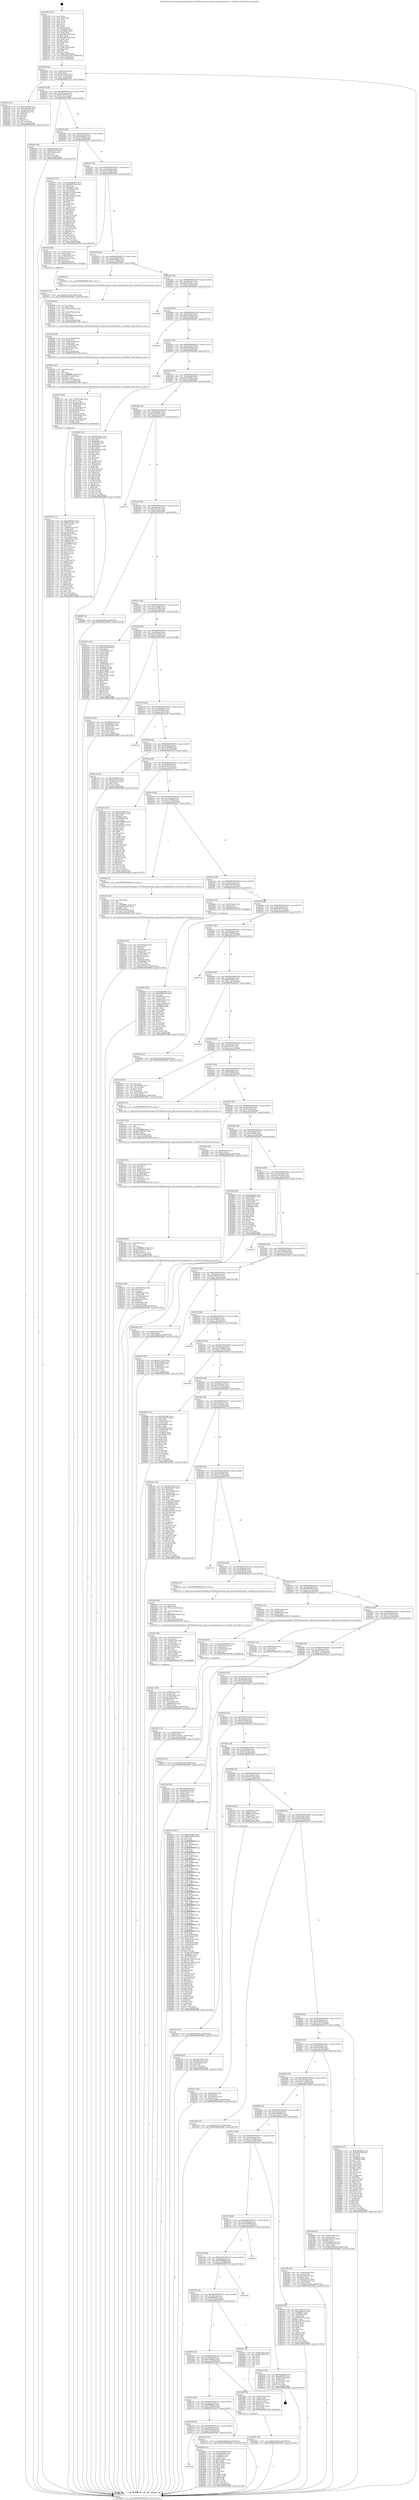 digraph "0x402190" {
  label = "0x402190 (/mnt/c/Users/mathe/Desktop/tcc/POCII/binaries/extr_php-srcextstandardscanf.c_CharInSet_Final-ollvm.out::main(0))"
  labelloc = "t"
  node[shape=record]

  Entry [label="",width=0.3,height=0.3,shape=circle,fillcolor=black,style=filled]
  "0x402204" [label="{
     0x402204 [32]\l
     | [instrs]\l
     &nbsp;&nbsp;0x402204 \<+6\>: mov -0xb0(%rbp),%eax\l
     &nbsp;&nbsp;0x40220a \<+2\>: mov %eax,%ecx\l
     &nbsp;&nbsp;0x40220c \<+6\>: sub $0x83372432,%ecx\l
     &nbsp;&nbsp;0x402212 \<+6\>: mov %eax,-0xc4(%rbp)\l
     &nbsp;&nbsp;0x402218 \<+6\>: mov %ecx,-0xc8(%rbp)\l
     &nbsp;&nbsp;0x40221e \<+6\>: je 00000000004027de \<main+0x64e\>\l
  }"]
  "0x4027de" [label="{
     0x4027de [53]\l
     | [instrs]\l
     &nbsp;&nbsp;0x4027de \<+5\>: mov $0x63cf0989,%eax\l
     &nbsp;&nbsp;0x4027e3 \<+5\>: mov $0x2e38e366,%ecx\l
     &nbsp;&nbsp;0x4027e8 \<+6\>: mov -0xaa(%rbp),%dl\l
     &nbsp;&nbsp;0x4027ee \<+7\>: mov -0xa9(%rbp),%sil\l
     &nbsp;&nbsp;0x4027f5 \<+3\>: mov %dl,%dil\l
     &nbsp;&nbsp;0x4027f8 \<+3\>: and %sil,%dil\l
     &nbsp;&nbsp;0x4027fb \<+3\>: xor %sil,%dl\l
     &nbsp;&nbsp;0x4027fe \<+3\>: or %dl,%dil\l
     &nbsp;&nbsp;0x402801 \<+4\>: test $0x1,%dil\l
     &nbsp;&nbsp;0x402805 \<+3\>: cmovne %ecx,%eax\l
     &nbsp;&nbsp;0x402808 \<+6\>: mov %eax,-0xb0(%rbp)\l
     &nbsp;&nbsp;0x40280e \<+5\>: jmp 00000000004038f9 \<main+0x1769\>\l
  }"]
  "0x402224" [label="{
     0x402224 [28]\l
     | [instrs]\l
     &nbsp;&nbsp;0x402224 \<+5\>: jmp 0000000000402229 \<main+0x99\>\l
     &nbsp;&nbsp;0x402229 \<+6\>: mov -0xc4(%rbp),%eax\l
     &nbsp;&nbsp;0x40222f \<+5\>: sub $0x8b729529,%eax\l
     &nbsp;&nbsp;0x402234 \<+6\>: mov %eax,-0xcc(%rbp)\l
     &nbsp;&nbsp;0x40223a \<+6\>: je 00000000004029be \<main+0x82e\>\l
  }"]
  "0x4038f9" [label="{
     0x4038f9 [5]\l
     | [instrs]\l
     &nbsp;&nbsp;0x4038f9 \<+5\>: jmp 0000000000402204 \<main+0x74\>\l
  }"]
  "0x402190" [label="{
     0x402190 [116]\l
     | [instrs]\l
     &nbsp;&nbsp;0x402190 \<+1\>: push %rbp\l
     &nbsp;&nbsp;0x402191 \<+3\>: mov %rsp,%rbp\l
     &nbsp;&nbsp;0x402194 \<+2\>: push %r15\l
     &nbsp;&nbsp;0x402196 \<+2\>: push %r14\l
     &nbsp;&nbsp;0x402198 \<+2\>: push %r13\l
     &nbsp;&nbsp;0x40219a \<+2\>: push %r12\l
     &nbsp;&nbsp;0x40219c \<+1\>: push %rbx\l
     &nbsp;&nbsp;0x40219d \<+7\>: sub $0x1c8,%rsp\l
     &nbsp;&nbsp;0x4021a4 \<+7\>: mov 0x40605c,%eax\l
     &nbsp;&nbsp;0x4021ab \<+7\>: mov 0x406060,%ecx\l
     &nbsp;&nbsp;0x4021b2 \<+2\>: mov %eax,%edx\l
     &nbsp;&nbsp;0x4021b4 \<+6\>: add $0xe98e71d0,%edx\l
     &nbsp;&nbsp;0x4021ba \<+3\>: sub $0x1,%edx\l
     &nbsp;&nbsp;0x4021bd \<+6\>: sub $0xe98e71d0,%edx\l
     &nbsp;&nbsp;0x4021c3 \<+3\>: imul %edx,%eax\l
     &nbsp;&nbsp;0x4021c6 \<+3\>: and $0x1,%eax\l
     &nbsp;&nbsp;0x4021c9 \<+3\>: cmp $0x0,%eax\l
     &nbsp;&nbsp;0x4021cc \<+4\>: sete %r8b\l
     &nbsp;&nbsp;0x4021d0 \<+4\>: and $0x1,%r8b\l
     &nbsp;&nbsp;0x4021d4 \<+7\>: mov %r8b,-0xaa(%rbp)\l
     &nbsp;&nbsp;0x4021db \<+3\>: cmp $0xa,%ecx\l
     &nbsp;&nbsp;0x4021de \<+4\>: setl %r8b\l
     &nbsp;&nbsp;0x4021e2 \<+4\>: and $0x1,%r8b\l
     &nbsp;&nbsp;0x4021e6 \<+7\>: mov %r8b,-0xa9(%rbp)\l
     &nbsp;&nbsp;0x4021ed \<+10\>: movl $0x83372432,-0xb0(%rbp)\l
     &nbsp;&nbsp;0x4021f7 \<+6\>: mov %edi,-0xb4(%rbp)\l
     &nbsp;&nbsp;0x4021fd \<+7\>: mov %rsi,-0xc0(%rbp)\l
  }"]
  Exit [label="",width=0.3,height=0.3,shape=circle,fillcolor=black,style=filled,peripheries=2]
  "0x4029be" [label="{
     0x4029be [30]\l
     | [instrs]\l
     &nbsp;&nbsp;0x4029be \<+5\>: mov $0x50e08746,%eax\l
     &nbsp;&nbsp;0x4029c3 \<+5\>: mov $0xf4578f34,%ecx\l
     &nbsp;&nbsp;0x4029c8 \<+3\>: mov -0x35(%rbp),%dl\l
     &nbsp;&nbsp;0x4029cb \<+3\>: test $0x1,%dl\l
     &nbsp;&nbsp;0x4029ce \<+3\>: cmovne %ecx,%eax\l
     &nbsp;&nbsp;0x4029d1 \<+6\>: mov %eax,-0xb0(%rbp)\l
     &nbsp;&nbsp;0x4029d7 \<+5\>: jmp 00000000004038f9 \<main+0x1769\>\l
  }"]
  "0x402240" [label="{
     0x402240 [28]\l
     | [instrs]\l
     &nbsp;&nbsp;0x402240 \<+5\>: jmp 0000000000402245 \<main+0xb5\>\l
     &nbsp;&nbsp;0x402245 \<+6\>: mov -0xc4(%rbp),%eax\l
     &nbsp;&nbsp;0x40224b \<+5\>: sub $0x8d2bbe62,%eax\l
     &nbsp;&nbsp;0x402250 \<+6\>: mov %eax,-0xd0(%rbp)\l
     &nbsp;&nbsp;0x402256 \<+6\>: je 0000000000403007 \<main+0xe77\>\l
  }"]
  "0x4027d4" [label="{
     0x4027d4\l
  }", style=dashed]
  "0x403007" [label="{
     0x403007 [147]\l
     | [instrs]\l
     &nbsp;&nbsp;0x403007 \<+5\>: mov $0xad462bd1,%eax\l
     &nbsp;&nbsp;0x40300c \<+5\>: mov $0x946785a4,%ecx\l
     &nbsp;&nbsp;0x403011 \<+2\>: mov $0x1,%dl\l
     &nbsp;&nbsp;0x403013 \<+7\>: mov 0x40605c,%esi\l
     &nbsp;&nbsp;0x40301a \<+7\>: mov 0x406060,%edi\l
     &nbsp;&nbsp;0x403021 \<+3\>: mov %esi,%r8d\l
     &nbsp;&nbsp;0x403024 \<+7\>: add $0xc5c52b5d,%r8d\l
     &nbsp;&nbsp;0x40302b \<+4\>: sub $0x1,%r8d\l
     &nbsp;&nbsp;0x40302f \<+7\>: sub $0xc5c52b5d,%r8d\l
     &nbsp;&nbsp;0x403036 \<+4\>: imul %r8d,%esi\l
     &nbsp;&nbsp;0x40303a \<+3\>: and $0x1,%esi\l
     &nbsp;&nbsp;0x40303d \<+3\>: cmp $0x0,%esi\l
     &nbsp;&nbsp;0x403040 \<+4\>: sete %r9b\l
     &nbsp;&nbsp;0x403044 \<+3\>: cmp $0xa,%edi\l
     &nbsp;&nbsp;0x403047 \<+4\>: setl %r10b\l
     &nbsp;&nbsp;0x40304b \<+3\>: mov %r9b,%r11b\l
     &nbsp;&nbsp;0x40304e \<+4\>: xor $0xff,%r11b\l
     &nbsp;&nbsp;0x403052 \<+3\>: mov %r10b,%bl\l
     &nbsp;&nbsp;0x403055 \<+3\>: xor $0xff,%bl\l
     &nbsp;&nbsp;0x403058 \<+3\>: xor $0x0,%dl\l
     &nbsp;&nbsp;0x40305b \<+3\>: mov %r11b,%r14b\l
     &nbsp;&nbsp;0x40305e \<+4\>: and $0x0,%r14b\l
     &nbsp;&nbsp;0x403062 \<+3\>: and %dl,%r9b\l
     &nbsp;&nbsp;0x403065 \<+3\>: mov %bl,%r15b\l
     &nbsp;&nbsp;0x403068 \<+4\>: and $0x0,%r15b\l
     &nbsp;&nbsp;0x40306c \<+3\>: and %dl,%r10b\l
     &nbsp;&nbsp;0x40306f \<+3\>: or %r9b,%r14b\l
     &nbsp;&nbsp;0x403072 \<+3\>: or %r10b,%r15b\l
     &nbsp;&nbsp;0x403075 \<+3\>: xor %r15b,%r14b\l
     &nbsp;&nbsp;0x403078 \<+3\>: or %bl,%r11b\l
     &nbsp;&nbsp;0x40307b \<+4\>: xor $0xff,%r11b\l
     &nbsp;&nbsp;0x40307f \<+3\>: or $0x0,%dl\l
     &nbsp;&nbsp;0x403082 \<+3\>: and %dl,%r11b\l
     &nbsp;&nbsp;0x403085 \<+3\>: or %r11b,%r14b\l
     &nbsp;&nbsp;0x403088 \<+4\>: test $0x1,%r14b\l
     &nbsp;&nbsp;0x40308c \<+3\>: cmovne %ecx,%eax\l
     &nbsp;&nbsp;0x40308f \<+6\>: mov %eax,-0xb0(%rbp)\l
     &nbsp;&nbsp;0x403095 \<+5\>: jmp 00000000004038f9 \<main+0x1769\>\l
  }"]
  "0x40225c" [label="{
     0x40225c [28]\l
     | [instrs]\l
     &nbsp;&nbsp;0x40225c \<+5\>: jmp 0000000000402261 \<main+0xd1\>\l
     &nbsp;&nbsp;0x402261 \<+6\>: mov -0xc4(%rbp),%eax\l
     &nbsp;&nbsp;0x402267 \<+5\>: sub $0x91d8def7,%eax\l
     &nbsp;&nbsp;0x40226c \<+6\>: mov %eax,-0xd4(%rbp)\l
     &nbsp;&nbsp;0x402272 \<+6\>: je 00000000004033c9 \<main+0x1239\>\l
  }"]
  "0x40360e" [label="{
     0x40360e [91]\l
     | [instrs]\l
     &nbsp;&nbsp;0x40360e \<+5\>: mov $0x95ae94a8,%eax\l
     &nbsp;&nbsp;0x403613 \<+5\>: mov $0xec06609,%ecx\l
     &nbsp;&nbsp;0x403618 \<+7\>: mov 0x40605c,%edx\l
     &nbsp;&nbsp;0x40361f \<+7\>: mov 0x406060,%esi\l
     &nbsp;&nbsp;0x403626 \<+2\>: mov %edx,%edi\l
     &nbsp;&nbsp;0x403628 \<+6\>: sub $0x24cf8d76,%edi\l
     &nbsp;&nbsp;0x40362e \<+3\>: sub $0x1,%edi\l
     &nbsp;&nbsp;0x403631 \<+6\>: add $0x24cf8d76,%edi\l
     &nbsp;&nbsp;0x403637 \<+3\>: imul %edi,%edx\l
     &nbsp;&nbsp;0x40363a \<+3\>: and $0x1,%edx\l
     &nbsp;&nbsp;0x40363d \<+3\>: cmp $0x0,%edx\l
     &nbsp;&nbsp;0x403640 \<+4\>: sete %r8b\l
     &nbsp;&nbsp;0x403644 \<+3\>: cmp $0xa,%esi\l
     &nbsp;&nbsp;0x403647 \<+4\>: setl %r9b\l
     &nbsp;&nbsp;0x40364b \<+3\>: mov %r8b,%r10b\l
     &nbsp;&nbsp;0x40364e \<+3\>: and %r9b,%r10b\l
     &nbsp;&nbsp;0x403651 \<+3\>: xor %r9b,%r8b\l
     &nbsp;&nbsp;0x403654 \<+3\>: or %r8b,%r10b\l
     &nbsp;&nbsp;0x403657 \<+4\>: test $0x1,%r10b\l
     &nbsp;&nbsp;0x40365b \<+3\>: cmovne %ecx,%eax\l
     &nbsp;&nbsp;0x40365e \<+6\>: mov %eax,-0xb0(%rbp)\l
     &nbsp;&nbsp;0x403664 \<+5\>: jmp 00000000004038f9 \<main+0x1769\>\l
  }"]
  "0x4033c9" [label="{
     0x4033c9 [30]\l
     | [instrs]\l
     &nbsp;&nbsp;0x4033c9 \<+4\>: mov -0x80(%rbp),%rax\l
     &nbsp;&nbsp;0x4033cd \<+3\>: mov (%rax),%rax\l
     &nbsp;&nbsp;0x4033d0 \<+4\>: mov -0x48(%rbp),%rcx\l
     &nbsp;&nbsp;0x4033d4 \<+3\>: movslq (%rcx),%rcx\l
     &nbsp;&nbsp;0x4033d7 \<+4\>: imul $0x28,%rcx,%rcx\l
     &nbsp;&nbsp;0x4033db \<+3\>: add %rcx,%rax\l
     &nbsp;&nbsp;0x4033de \<+4\>: mov 0x8(%rax),%rdi\l
     &nbsp;&nbsp;0x4033e2 \<+5\>: call 0000000000401030 \<free@plt\>\l
     | [calls]\l
     &nbsp;&nbsp;0x401030 \{1\} (unknown)\l
  }"]
  "0x402278" [label="{
     0x402278 [28]\l
     | [instrs]\l
     &nbsp;&nbsp;0x402278 \<+5\>: jmp 000000000040227d \<main+0xed\>\l
     &nbsp;&nbsp;0x40227d \<+6\>: mov -0xc4(%rbp),%eax\l
     &nbsp;&nbsp;0x402283 \<+5\>: sub $0x946785a4,%eax\l
     &nbsp;&nbsp;0x402288 \<+6\>: mov %eax,-0xd8(%rbp)\l
     &nbsp;&nbsp;0x40228e \<+6\>: je 000000000040309a \<main+0xf0a\>\l
  }"]
  "0x4035c0" [label="{
     0x4035c0 [15]\l
     | [instrs]\l
     &nbsp;&nbsp;0x4035c0 \<+10\>: movl $0xc6cec95,-0xb0(%rbp)\l
     &nbsp;&nbsp;0x4035ca \<+5\>: jmp 00000000004038f9 \<main+0x1769\>\l
  }"]
  "0x40309a" [label="{
     0x40309a [5]\l
     | [instrs]\l
     &nbsp;&nbsp;0x40309a \<+5\>: call 0000000000401160 \<next_i\>\l
     | [calls]\l
     &nbsp;&nbsp;0x401160 \{1\} (/mnt/c/Users/mathe/Desktop/tcc/POCII/binaries/extr_php-srcextstandardscanf.c_CharInSet_Final-ollvm.out::next_i)\l
  }"]
  "0x402294" [label="{
     0x402294 [28]\l
     | [instrs]\l
     &nbsp;&nbsp;0x402294 \<+5\>: jmp 0000000000402299 \<main+0x109\>\l
     &nbsp;&nbsp;0x402299 \<+6\>: mov -0xc4(%rbp),%eax\l
     &nbsp;&nbsp;0x40229f \<+5\>: sub $0x9594cd2c,%eax\l
     &nbsp;&nbsp;0x4022a4 \<+6\>: mov %eax,-0xdc(%rbp)\l
     &nbsp;&nbsp;0x4022aa \<+6\>: je 00000000004038b7 \<main+0x1727\>\l
  }"]
  "0x403481" [label="{
     0x403481 [15]\l
     | [instrs]\l
     &nbsp;&nbsp;0x403481 \<+10\>: movl $0x9d1f5a5e,-0xb0(%rbp)\l
     &nbsp;&nbsp;0x40348b \<+5\>: jmp 00000000004038f9 \<main+0x1769\>\l
  }"]
  "0x4038b7" [label="{
     0x4038b7\l
  }", style=dashed]
  "0x4022b0" [label="{
     0x4022b0 [28]\l
     | [instrs]\l
     &nbsp;&nbsp;0x4022b0 \<+5\>: jmp 00000000004022b5 \<main+0x125\>\l
     &nbsp;&nbsp;0x4022b5 \<+6\>: mov -0xc4(%rbp),%eax\l
     &nbsp;&nbsp;0x4022bb \<+5\>: sub $0x95ae94a8,%eax\l
     &nbsp;&nbsp;0x4022c0 \<+6\>: mov %eax,-0xe0(%rbp)\l
     &nbsp;&nbsp;0x4022c6 \<+6\>: je 00000000004038e1 \<main+0x1751\>\l
  }"]
  "0x4033e7" [label="{
     0x4033e7 [15]\l
     | [instrs]\l
     &nbsp;&nbsp;0x4033e7 \<+10\>: movl $0x5d1ce200,-0xb0(%rbp)\l
     &nbsp;&nbsp;0x4033f1 \<+5\>: jmp 00000000004038f9 \<main+0x1769\>\l
  }"]
  "0x4038e1" [label="{
     0x4038e1\l
  }", style=dashed]
  "0x4022cc" [label="{
     0x4022cc [28]\l
     | [instrs]\l
     &nbsp;&nbsp;0x4022cc \<+5\>: jmp 00000000004022d1 \<main+0x141\>\l
     &nbsp;&nbsp;0x4022d1 \<+6\>: mov -0xc4(%rbp),%eax\l
     &nbsp;&nbsp;0x4022d7 \<+5\>: sub $0x96e497a0,%eax\l
     &nbsp;&nbsp;0x4022dc \<+6\>: mov %eax,-0xe4(%rbp)\l
     &nbsp;&nbsp;0x4022e2 \<+6\>: je 0000000000402b0e \<main+0x97e\>\l
  }"]
  "0x403383" [label="{
     0x403383 [31]\l
     | [instrs]\l
     &nbsp;&nbsp;0x403383 \<+4\>: mov -0x48(%rbp),%rcx\l
     &nbsp;&nbsp;0x403387 \<+6\>: movl $0x0,(%rcx)\l
     &nbsp;&nbsp;0x40338d \<+10\>: movl $0x2e1c91b4,-0xb0(%rbp)\l
     &nbsp;&nbsp;0x403397 \<+6\>: mov %eax,-0x1bc(%rbp)\l
     &nbsp;&nbsp;0x40339d \<+5\>: jmp 00000000004038f9 \<main+0x1769\>\l
  }"]
  "0x402b0e" [label="{
     0x402b0e\l
  }", style=dashed]
  "0x4022e8" [label="{
     0x4022e8 [28]\l
     | [instrs]\l
     &nbsp;&nbsp;0x4022e8 \<+5\>: jmp 00000000004022ed \<main+0x15d\>\l
     &nbsp;&nbsp;0x4022ed \<+6\>: mov -0xc4(%rbp),%eax\l
     &nbsp;&nbsp;0x4022f3 \<+5\>: sub $0x9d1f5a5e,%eax\l
     &nbsp;&nbsp;0x4022f8 \<+6\>: mov %eax,-0xe8(%rbp)\l
     &nbsp;&nbsp;0x4022fe \<+6\>: je 0000000000403490 \<main+0x1300\>\l
  }"]
  "0x403366" [label="{
     0x403366 [29]\l
     | [instrs]\l
     &nbsp;&nbsp;0x403366 \<+10\>: movabs $0x4040b6,%rdi\l
     &nbsp;&nbsp;0x403370 \<+4\>: mov -0x50(%rbp),%rcx\l
     &nbsp;&nbsp;0x403374 \<+2\>: mov %eax,(%rcx)\l
     &nbsp;&nbsp;0x403376 \<+4\>: mov -0x50(%rbp),%rcx\l
     &nbsp;&nbsp;0x40337a \<+2\>: mov (%rcx),%esi\l
     &nbsp;&nbsp;0x40337c \<+2\>: mov $0x0,%al\l
     &nbsp;&nbsp;0x40337e \<+5\>: call 0000000000401040 \<printf@plt\>\l
     | [calls]\l
     &nbsp;&nbsp;0x401040 \{1\} (unknown)\l
  }"]
  "0x403490" [label="{
     0x403490 [147]\l
     | [instrs]\l
     &nbsp;&nbsp;0x403490 \<+5\>: mov $0x9594cd2c,%eax\l
     &nbsp;&nbsp;0x403495 \<+5\>: mov $0xc8ac790c,%ecx\l
     &nbsp;&nbsp;0x40349a \<+2\>: mov $0x1,%dl\l
     &nbsp;&nbsp;0x40349c \<+7\>: mov 0x40605c,%esi\l
     &nbsp;&nbsp;0x4034a3 \<+7\>: mov 0x406060,%edi\l
     &nbsp;&nbsp;0x4034aa \<+3\>: mov %esi,%r8d\l
     &nbsp;&nbsp;0x4034ad \<+7\>: add $0x38f334ec,%r8d\l
     &nbsp;&nbsp;0x4034b4 \<+4\>: sub $0x1,%r8d\l
     &nbsp;&nbsp;0x4034b8 \<+7\>: sub $0x38f334ec,%r8d\l
     &nbsp;&nbsp;0x4034bf \<+4\>: imul %r8d,%esi\l
     &nbsp;&nbsp;0x4034c3 \<+3\>: and $0x1,%esi\l
     &nbsp;&nbsp;0x4034c6 \<+3\>: cmp $0x0,%esi\l
     &nbsp;&nbsp;0x4034c9 \<+4\>: sete %r9b\l
     &nbsp;&nbsp;0x4034cd \<+3\>: cmp $0xa,%edi\l
     &nbsp;&nbsp;0x4034d0 \<+4\>: setl %r10b\l
     &nbsp;&nbsp;0x4034d4 \<+3\>: mov %r9b,%r11b\l
     &nbsp;&nbsp;0x4034d7 \<+4\>: xor $0xff,%r11b\l
     &nbsp;&nbsp;0x4034db \<+3\>: mov %r10b,%bl\l
     &nbsp;&nbsp;0x4034de \<+3\>: xor $0xff,%bl\l
     &nbsp;&nbsp;0x4034e1 \<+3\>: xor $0x0,%dl\l
     &nbsp;&nbsp;0x4034e4 \<+3\>: mov %r11b,%r14b\l
     &nbsp;&nbsp;0x4034e7 \<+4\>: and $0x0,%r14b\l
     &nbsp;&nbsp;0x4034eb \<+3\>: and %dl,%r9b\l
     &nbsp;&nbsp;0x4034ee \<+3\>: mov %bl,%r15b\l
     &nbsp;&nbsp;0x4034f1 \<+4\>: and $0x0,%r15b\l
     &nbsp;&nbsp;0x4034f5 \<+3\>: and %dl,%r10b\l
     &nbsp;&nbsp;0x4034f8 \<+3\>: or %r9b,%r14b\l
     &nbsp;&nbsp;0x4034fb \<+3\>: or %r10b,%r15b\l
     &nbsp;&nbsp;0x4034fe \<+3\>: xor %r15b,%r14b\l
     &nbsp;&nbsp;0x403501 \<+3\>: or %bl,%r11b\l
     &nbsp;&nbsp;0x403504 \<+4\>: xor $0xff,%r11b\l
     &nbsp;&nbsp;0x403508 \<+3\>: or $0x0,%dl\l
     &nbsp;&nbsp;0x40350b \<+3\>: and %dl,%r11b\l
     &nbsp;&nbsp;0x40350e \<+3\>: or %r11b,%r14b\l
     &nbsp;&nbsp;0x403511 \<+4\>: test $0x1,%r14b\l
     &nbsp;&nbsp;0x403515 \<+3\>: cmovne %ecx,%eax\l
     &nbsp;&nbsp;0x403518 \<+6\>: mov %eax,-0xb0(%rbp)\l
     &nbsp;&nbsp;0x40351e \<+5\>: jmp 00000000004038f9 \<main+0x1769\>\l
  }"]
  "0x402304" [label="{
     0x402304 [28]\l
     | [instrs]\l
     &nbsp;&nbsp;0x402304 \<+5\>: jmp 0000000000402309 \<main+0x179\>\l
     &nbsp;&nbsp;0x402309 \<+6\>: mov -0xc4(%rbp),%eax\l
     &nbsp;&nbsp;0x40230f \<+5\>: sub $0xad462bd1,%eax\l
     &nbsp;&nbsp;0x402314 \<+6\>: mov %eax,-0xec(%rbp)\l
     &nbsp;&nbsp;0x40231a \<+6\>: je 00000000004037c7 \<main+0x1637\>\l
  }"]
  "0x4032be" [label="{
     0x4032be [56]\l
     | [instrs]\l
     &nbsp;&nbsp;0x4032be \<+6\>: mov -0x1b8(%rbp),%ecx\l
     &nbsp;&nbsp;0x4032c4 \<+3\>: imul %eax,%ecx\l
     &nbsp;&nbsp;0x4032c7 \<+3\>: mov %cl,%sil\l
     &nbsp;&nbsp;0x4032ca \<+4\>: mov -0x80(%rbp),%rdi\l
     &nbsp;&nbsp;0x4032ce \<+3\>: mov (%rdi),%rdi\l
     &nbsp;&nbsp;0x4032d1 \<+4\>: mov -0x78(%rbp),%r8\l
     &nbsp;&nbsp;0x4032d5 \<+3\>: movslq (%r8),%r8\l
     &nbsp;&nbsp;0x4032d8 \<+4\>: imul $0x28,%r8,%r8\l
     &nbsp;&nbsp;0x4032dc \<+3\>: add %r8,%rdi\l
     &nbsp;&nbsp;0x4032df \<+4\>: mov 0x20(%rdi),%rdi\l
     &nbsp;&nbsp;0x4032e3 \<+4\>: mov %sil,0x1(%rdi)\l
     &nbsp;&nbsp;0x4032e7 \<+10\>: movl $0x5c03c6f6,-0xb0(%rbp)\l
     &nbsp;&nbsp;0x4032f1 \<+5\>: jmp 00000000004038f9 \<main+0x1769\>\l
  }"]
  "0x4037c7" [label="{
     0x4037c7\l
  }", style=dashed]
  "0x402320" [label="{
     0x402320 [28]\l
     | [instrs]\l
     &nbsp;&nbsp;0x402320 \<+5\>: jmp 0000000000402325 \<main+0x195\>\l
     &nbsp;&nbsp;0x402325 \<+6\>: mov -0xc4(%rbp),%eax\l
     &nbsp;&nbsp;0x40232b \<+5\>: sub $0xc5dfa737,%eax\l
     &nbsp;&nbsp;0x402330 \<+6\>: mov %eax,-0xf0(%rbp)\l
     &nbsp;&nbsp;0x402336 \<+6\>: je 0000000000402ff8 \<main+0xe68\>\l
  }"]
  "0x403296" [label="{
     0x403296 [40]\l
     | [instrs]\l
     &nbsp;&nbsp;0x403296 \<+5\>: mov $0x2,%ecx\l
     &nbsp;&nbsp;0x40329b \<+1\>: cltd\l
     &nbsp;&nbsp;0x40329c \<+2\>: idiv %ecx\l
     &nbsp;&nbsp;0x40329e \<+6\>: imul $0xfffffffe,%edx,%ecx\l
     &nbsp;&nbsp;0x4032a4 \<+6\>: add $0xd007232c,%ecx\l
     &nbsp;&nbsp;0x4032aa \<+3\>: add $0x1,%ecx\l
     &nbsp;&nbsp;0x4032ad \<+6\>: sub $0xd007232c,%ecx\l
     &nbsp;&nbsp;0x4032b3 \<+6\>: mov %ecx,-0x1b8(%rbp)\l
     &nbsp;&nbsp;0x4032b9 \<+5\>: call 0000000000401160 \<next_i\>\l
     | [calls]\l
     &nbsp;&nbsp;0x401160 \{1\} (/mnt/c/Users/mathe/Desktop/tcc/POCII/binaries/extr_php-srcextstandardscanf.c_CharInSet_Final-ollvm.out::next_i)\l
  }"]
  "0x402ff8" [label="{
     0x402ff8 [15]\l
     | [instrs]\l
     &nbsp;&nbsp;0x402ff8 \<+10\>: movl $0x631a035b,-0xb0(%rbp)\l
     &nbsp;&nbsp;0x403002 \<+5\>: jmp 00000000004038f9 \<main+0x1769\>\l
  }"]
  "0x40233c" [label="{
     0x40233c [28]\l
     | [instrs]\l
     &nbsp;&nbsp;0x40233c \<+5\>: jmp 0000000000402341 \<main+0x1b1\>\l
     &nbsp;&nbsp;0x402341 \<+6\>: mov -0xc4(%rbp),%eax\l
     &nbsp;&nbsp;0x402347 \<+5\>: sub $0xc8ac790c,%eax\l
     &nbsp;&nbsp;0x40234c \<+6\>: mov %eax,-0xf4(%rbp)\l
     &nbsp;&nbsp;0x402352 \<+6\>: je 0000000000403523 \<main+0x1393\>\l
  }"]
  "0x403269" [label="{
     0x403269 [45]\l
     | [instrs]\l
     &nbsp;&nbsp;0x403269 \<+6\>: mov -0x1b4(%rbp),%ecx\l
     &nbsp;&nbsp;0x40326f \<+3\>: imul %eax,%ecx\l
     &nbsp;&nbsp;0x403272 \<+3\>: mov %cl,%sil\l
     &nbsp;&nbsp;0x403275 \<+4\>: mov -0x80(%rbp),%rdi\l
     &nbsp;&nbsp;0x403279 \<+3\>: mov (%rdi),%rdi\l
     &nbsp;&nbsp;0x40327c \<+4\>: mov -0x78(%rbp),%r8\l
     &nbsp;&nbsp;0x403280 \<+3\>: movslq (%r8),%r8\l
     &nbsp;&nbsp;0x403283 \<+4\>: imul $0x28,%r8,%r8\l
     &nbsp;&nbsp;0x403287 \<+3\>: add %r8,%rdi\l
     &nbsp;&nbsp;0x40328a \<+4\>: mov 0x20(%rdi),%rdi\l
     &nbsp;&nbsp;0x40328e \<+3\>: mov %sil,(%rdi)\l
     &nbsp;&nbsp;0x403291 \<+5\>: call 0000000000401160 \<next_i\>\l
     | [calls]\l
     &nbsp;&nbsp;0x401160 \{1\} (/mnt/c/Users/mathe/Desktop/tcc/POCII/binaries/extr_php-srcextstandardscanf.c_CharInSet_Final-ollvm.out::next_i)\l
  }"]
  "0x403523" [label="{
     0x403523 [127]\l
     | [instrs]\l
     &nbsp;&nbsp;0x403523 \<+5\>: mov $0x9594cd2c,%eax\l
     &nbsp;&nbsp;0x403528 \<+5\>: mov $0x43e07bdf,%ecx\l
     &nbsp;&nbsp;0x40352d \<+2\>: xor %edx,%edx\l
     &nbsp;&nbsp;0x40352f \<+4\>: mov -0x40(%rbp),%rsi\l
     &nbsp;&nbsp;0x403533 \<+2\>: mov (%rsi),%edi\l
     &nbsp;&nbsp;0x403535 \<+3\>: mov %edx,%r8d\l
     &nbsp;&nbsp;0x403538 \<+3\>: sub %edi,%r8d\l
     &nbsp;&nbsp;0x40353b \<+2\>: mov %edx,%edi\l
     &nbsp;&nbsp;0x40353d \<+3\>: sub $0x1,%edi\l
     &nbsp;&nbsp;0x403540 \<+3\>: add %edi,%r8d\l
     &nbsp;&nbsp;0x403543 \<+3\>: sub %r8d,%edx\l
     &nbsp;&nbsp;0x403546 \<+4\>: mov -0x40(%rbp),%rsi\l
     &nbsp;&nbsp;0x40354a \<+2\>: mov %edx,(%rsi)\l
     &nbsp;&nbsp;0x40354c \<+7\>: mov 0x40605c,%edx\l
     &nbsp;&nbsp;0x403553 \<+7\>: mov 0x406060,%edi\l
     &nbsp;&nbsp;0x40355a \<+3\>: mov %edx,%r8d\l
     &nbsp;&nbsp;0x40355d \<+7\>: add $0x21f7096a,%r8d\l
     &nbsp;&nbsp;0x403564 \<+4\>: sub $0x1,%r8d\l
     &nbsp;&nbsp;0x403568 \<+7\>: sub $0x21f7096a,%r8d\l
     &nbsp;&nbsp;0x40356f \<+4\>: imul %r8d,%edx\l
     &nbsp;&nbsp;0x403573 \<+3\>: and $0x1,%edx\l
     &nbsp;&nbsp;0x403576 \<+3\>: cmp $0x0,%edx\l
     &nbsp;&nbsp;0x403579 \<+4\>: sete %r9b\l
     &nbsp;&nbsp;0x40357d \<+3\>: cmp $0xa,%edi\l
     &nbsp;&nbsp;0x403580 \<+4\>: setl %r10b\l
     &nbsp;&nbsp;0x403584 \<+3\>: mov %r9b,%r11b\l
     &nbsp;&nbsp;0x403587 \<+3\>: and %r10b,%r11b\l
     &nbsp;&nbsp;0x40358a \<+3\>: xor %r10b,%r9b\l
     &nbsp;&nbsp;0x40358d \<+3\>: or %r9b,%r11b\l
     &nbsp;&nbsp;0x403590 \<+4\>: test $0x1,%r11b\l
     &nbsp;&nbsp;0x403594 \<+3\>: cmovne %ecx,%eax\l
     &nbsp;&nbsp;0x403597 \<+6\>: mov %eax,-0xb0(%rbp)\l
     &nbsp;&nbsp;0x40359d \<+5\>: jmp 00000000004038f9 \<main+0x1769\>\l
  }"]
  "0x402358" [label="{
     0x402358 [28]\l
     | [instrs]\l
     &nbsp;&nbsp;0x402358 \<+5\>: jmp 000000000040235d \<main+0x1cd\>\l
     &nbsp;&nbsp;0x40235d \<+6\>: mov -0xc4(%rbp),%eax\l
     &nbsp;&nbsp;0x402363 \<+5\>: sub $0xc9236c08,%eax\l
     &nbsp;&nbsp;0x402368 \<+6\>: mov %eax,-0xf8(%rbp)\l
     &nbsp;&nbsp;0x40236e \<+6\>: je 0000000000403218 \<main+0x1088\>\l
  }"]
  "0x403241" [label="{
     0x403241 [40]\l
     | [instrs]\l
     &nbsp;&nbsp;0x403241 \<+5\>: mov $0x2,%ecx\l
     &nbsp;&nbsp;0x403246 \<+1\>: cltd\l
     &nbsp;&nbsp;0x403247 \<+2\>: idiv %ecx\l
     &nbsp;&nbsp;0x403249 \<+6\>: imul $0xfffffffe,%edx,%ecx\l
     &nbsp;&nbsp;0x40324f \<+6\>: add $0xab98c887,%ecx\l
     &nbsp;&nbsp;0x403255 \<+3\>: add $0x1,%ecx\l
     &nbsp;&nbsp;0x403258 \<+6\>: sub $0xab98c887,%ecx\l
     &nbsp;&nbsp;0x40325e \<+6\>: mov %ecx,-0x1b4(%rbp)\l
     &nbsp;&nbsp;0x403264 \<+5\>: call 0000000000401160 \<next_i\>\l
     | [calls]\l
     &nbsp;&nbsp;0x401160 \{1\} (/mnt/c/Users/mathe/Desktop/tcc/POCII/binaries/extr_php-srcextstandardscanf.c_CharInSet_Final-ollvm.out::next_i)\l
  }"]
  "0x403218" [label="{
     0x403218 [36]\l
     | [instrs]\l
     &nbsp;&nbsp;0x403218 \<+5\>: mov $0x5062931d,%eax\l
     &nbsp;&nbsp;0x40321d \<+5\>: mov $0xf82d6dcf,%ecx\l
     &nbsp;&nbsp;0x403222 \<+4\>: mov -0x58(%rbp),%rdx\l
     &nbsp;&nbsp;0x403226 \<+2\>: mov (%rdx),%esi\l
     &nbsp;&nbsp;0x403228 \<+4\>: mov -0x60(%rbp),%rdx\l
     &nbsp;&nbsp;0x40322c \<+2\>: cmp (%rdx),%esi\l
     &nbsp;&nbsp;0x40322e \<+3\>: cmovl %ecx,%eax\l
     &nbsp;&nbsp;0x403231 \<+6\>: mov %eax,-0xb0(%rbp)\l
     &nbsp;&nbsp;0x403237 \<+5\>: jmp 00000000004038f9 \<main+0x1769\>\l
  }"]
  "0x402374" [label="{
     0x402374 [28]\l
     | [instrs]\l
     &nbsp;&nbsp;0x402374 \<+5\>: jmp 0000000000402379 \<main+0x1e9\>\l
     &nbsp;&nbsp;0x402379 \<+6\>: mov -0xc4(%rbp),%eax\l
     &nbsp;&nbsp;0x40237f \<+5\>: sub $0xcf5f769b,%eax\l
     &nbsp;&nbsp;0x402384 \<+6\>: mov %eax,-0xfc(%rbp)\l
     &nbsp;&nbsp;0x40238a \<+6\>: je 0000000000402a6f \<main+0x8df\>\l
  }"]
  "0x403158" [label="{
     0x403158 [177]\l
     | [instrs]\l
     &nbsp;&nbsp;0x403158 \<+5\>: mov $0xad462bd1,%ecx\l
     &nbsp;&nbsp;0x40315d \<+5\>: mov $0xf0edc3e2,%edx\l
     &nbsp;&nbsp;0x403162 \<+3\>: mov $0x1,%r10b\l
     &nbsp;&nbsp;0x403165 \<+2\>: xor %esi,%esi\l
     &nbsp;&nbsp;0x403167 \<+4\>: mov -0x80(%rbp),%rdi\l
     &nbsp;&nbsp;0x40316b \<+3\>: mov (%rdi),%rdi\l
     &nbsp;&nbsp;0x40316e \<+4\>: mov -0x78(%rbp),%r8\l
     &nbsp;&nbsp;0x403172 \<+3\>: movslq (%r8),%r8\l
     &nbsp;&nbsp;0x403175 \<+4\>: imul $0x28,%r8,%r8\l
     &nbsp;&nbsp;0x403179 \<+3\>: add %r8,%rdi\l
     &nbsp;&nbsp;0x40317c \<+4\>: mov %rax,0x20(%rdi)\l
     &nbsp;&nbsp;0x403180 \<+4\>: mov -0x58(%rbp),%rax\l
     &nbsp;&nbsp;0x403184 \<+6\>: movl $0x0,(%rax)\l
     &nbsp;&nbsp;0x40318a \<+8\>: mov 0x40605c,%r11d\l
     &nbsp;&nbsp;0x403192 \<+7\>: mov 0x406060,%ebx\l
     &nbsp;&nbsp;0x403199 \<+3\>: sub $0x1,%esi\l
     &nbsp;&nbsp;0x40319c \<+3\>: mov %r11d,%r14d\l
     &nbsp;&nbsp;0x40319f \<+3\>: add %esi,%r14d\l
     &nbsp;&nbsp;0x4031a2 \<+4\>: imul %r14d,%r11d\l
     &nbsp;&nbsp;0x4031a6 \<+4\>: and $0x1,%r11d\l
     &nbsp;&nbsp;0x4031aa \<+4\>: cmp $0x0,%r11d\l
     &nbsp;&nbsp;0x4031ae \<+4\>: sete %r15b\l
     &nbsp;&nbsp;0x4031b2 \<+3\>: cmp $0xa,%ebx\l
     &nbsp;&nbsp;0x4031b5 \<+4\>: setl %r12b\l
     &nbsp;&nbsp;0x4031b9 \<+3\>: mov %r15b,%r13b\l
     &nbsp;&nbsp;0x4031bc \<+4\>: xor $0xff,%r13b\l
     &nbsp;&nbsp;0x4031c0 \<+3\>: mov %r12b,%al\l
     &nbsp;&nbsp;0x4031c3 \<+2\>: xor $0xff,%al\l
     &nbsp;&nbsp;0x4031c5 \<+4\>: xor $0x0,%r10b\l
     &nbsp;&nbsp;0x4031c9 \<+3\>: mov %r13b,%sil\l
     &nbsp;&nbsp;0x4031cc \<+4\>: and $0x0,%sil\l
     &nbsp;&nbsp;0x4031d0 \<+3\>: and %r10b,%r15b\l
     &nbsp;&nbsp;0x4031d3 \<+3\>: mov %al,%dil\l
     &nbsp;&nbsp;0x4031d6 \<+4\>: and $0x0,%dil\l
     &nbsp;&nbsp;0x4031da \<+3\>: and %r10b,%r12b\l
     &nbsp;&nbsp;0x4031dd \<+3\>: or %r15b,%sil\l
     &nbsp;&nbsp;0x4031e0 \<+3\>: or %r12b,%dil\l
     &nbsp;&nbsp;0x4031e3 \<+3\>: xor %dil,%sil\l
     &nbsp;&nbsp;0x4031e6 \<+3\>: or %al,%r13b\l
     &nbsp;&nbsp;0x4031e9 \<+4\>: xor $0xff,%r13b\l
     &nbsp;&nbsp;0x4031ed \<+4\>: or $0x0,%r10b\l
     &nbsp;&nbsp;0x4031f1 \<+3\>: and %r10b,%r13b\l
     &nbsp;&nbsp;0x4031f4 \<+3\>: or %r13b,%sil\l
     &nbsp;&nbsp;0x4031f7 \<+4\>: test $0x1,%sil\l
     &nbsp;&nbsp;0x4031fb \<+3\>: cmovne %edx,%ecx\l
     &nbsp;&nbsp;0x4031fe \<+6\>: mov %ecx,-0xb0(%rbp)\l
     &nbsp;&nbsp;0x403204 \<+5\>: jmp 00000000004038f9 \<main+0x1769\>\l
  }"]
  "0x402a6f" [label="{
     0x402a6f\l
  }", style=dashed]
  "0x402390" [label="{
     0x402390 [28]\l
     | [instrs]\l
     &nbsp;&nbsp;0x402390 \<+5\>: jmp 0000000000402395 \<main+0x205\>\l
     &nbsp;&nbsp;0x402395 \<+6\>: mov -0xc4(%rbp),%eax\l
     &nbsp;&nbsp;0x40239b \<+5\>: sub $0xe4b59a08,%eax\l
     &nbsp;&nbsp;0x4023a0 \<+6\>: mov %eax,-0x100(%rbp)\l
     &nbsp;&nbsp;0x4023a6 \<+6\>: je 0000000000402c34 \<main+0xaa4\>\l
  }"]
  "0x403119" [label="{
     0x403119 [63]\l
     | [instrs]\l
     &nbsp;&nbsp;0x403119 \<+6\>: mov -0x1b0(%rbp),%ecx\l
     &nbsp;&nbsp;0x40311f \<+3\>: imul %eax,%ecx\l
     &nbsp;&nbsp;0x403122 \<+3\>: movslq %ecx,%rdi\l
     &nbsp;&nbsp;0x403125 \<+4\>: mov -0x80(%rbp),%r8\l
     &nbsp;&nbsp;0x403129 \<+3\>: mov (%r8),%r8\l
     &nbsp;&nbsp;0x40312c \<+4\>: mov -0x78(%rbp),%r9\l
     &nbsp;&nbsp;0x403130 \<+3\>: movslq (%r9),%r9\l
     &nbsp;&nbsp;0x403133 \<+4\>: imul $0x28,%r9,%r9\l
     &nbsp;&nbsp;0x403137 \<+3\>: add %r9,%r8\l
     &nbsp;&nbsp;0x40313a \<+4\>: mov %rdi,0x18(%r8)\l
     &nbsp;&nbsp;0x40313e \<+4\>: mov -0x60(%rbp),%rdi\l
     &nbsp;&nbsp;0x403142 \<+6\>: movl $0x1,(%rdi)\l
     &nbsp;&nbsp;0x403148 \<+4\>: mov -0x60(%rbp),%rdi\l
     &nbsp;&nbsp;0x40314c \<+3\>: movslq (%rdi),%rdi\l
     &nbsp;&nbsp;0x40314f \<+4\>: shl $0x1,%rdi\l
     &nbsp;&nbsp;0x403153 \<+5\>: call 0000000000401050 \<malloc@plt\>\l
     | [calls]\l
     &nbsp;&nbsp;0x401050 \{1\} (unknown)\l
  }"]
  "0x402c34" [label="{
     0x402c34 [30]\l
     | [instrs]\l
     &nbsp;&nbsp;0x402c34 \<+5\>: mov $0x1910f5ab,%eax\l
     &nbsp;&nbsp;0x402c39 \<+5\>: mov $0x4e9175e6,%ecx\l
     &nbsp;&nbsp;0x402c3e \<+3\>: mov -0x34(%rbp),%edx\l
     &nbsp;&nbsp;0x402c41 \<+3\>: cmp $0x0,%edx\l
     &nbsp;&nbsp;0x402c44 \<+3\>: cmove %ecx,%eax\l
     &nbsp;&nbsp;0x402c47 \<+6\>: mov %eax,-0xb0(%rbp)\l
     &nbsp;&nbsp;0x402c4d \<+5\>: jmp 00000000004038f9 \<main+0x1769\>\l
  }"]
  "0x4023ac" [label="{
     0x4023ac [28]\l
     | [instrs]\l
     &nbsp;&nbsp;0x4023ac \<+5\>: jmp 00000000004023b1 \<main+0x221\>\l
     &nbsp;&nbsp;0x4023b1 \<+6\>: mov -0xc4(%rbp),%eax\l
     &nbsp;&nbsp;0x4023b7 \<+5\>: sub $0xe975fc1b,%eax\l
     &nbsp;&nbsp;0x4023bc \<+6\>: mov %eax,-0x104(%rbp)\l
     &nbsp;&nbsp;0x4023c2 \<+6\>: je 0000000000402ef3 \<main+0xd63\>\l
  }"]
  "0x4030f1" [label="{
     0x4030f1 [40]\l
     | [instrs]\l
     &nbsp;&nbsp;0x4030f1 \<+5\>: mov $0x2,%ecx\l
     &nbsp;&nbsp;0x4030f6 \<+1\>: cltd\l
     &nbsp;&nbsp;0x4030f7 \<+2\>: idiv %ecx\l
     &nbsp;&nbsp;0x4030f9 \<+6\>: imul $0xfffffffe,%edx,%ecx\l
     &nbsp;&nbsp;0x4030ff \<+6\>: sub $0x5172ca2b,%ecx\l
     &nbsp;&nbsp;0x403105 \<+3\>: add $0x1,%ecx\l
     &nbsp;&nbsp;0x403108 \<+6\>: add $0x5172ca2b,%ecx\l
     &nbsp;&nbsp;0x40310e \<+6\>: mov %ecx,-0x1b0(%rbp)\l
     &nbsp;&nbsp;0x403114 \<+5\>: call 0000000000401160 \<next_i\>\l
     | [calls]\l
     &nbsp;&nbsp;0x401160 \{1\} (/mnt/c/Users/mathe/Desktop/tcc/POCII/binaries/extr_php-srcextstandardscanf.c_CharInSet_Final-ollvm.out::next_i)\l
  }"]
  "0x402ef3" [label="{
     0x402ef3 [147]\l
     | [instrs]\l
     &nbsp;&nbsp;0x402ef3 \<+5\>: mov $0xf392de80,%eax\l
     &nbsp;&nbsp;0x402ef8 \<+5\>: mov $0x1b2a6121,%ecx\l
     &nbsp;&nbsp;0x402efd \<+2\>: mov $0x1,%dl\l
     &nbsp;&nbsp;0x402eff \<+7\>: mov 0x40605c,%esi\l
     &nbsp;&nbsp;0x402f06 \<+7\>: mov 0x406060,%edi\l
     &nbsp;&nbsp;0x402f0d \<+3\>: mov %esi,%r8d\l
     &nbsp;&nbsp;0x402f10 \<+7\>: add $0x2408932d,%r8d\l
     &nbsp;&nbsp;0x402f17 \<+4\>: sub $0x1,%r8d\l
     &nbsp;&nbsp;0x402f1b \<+7\>: sub $0x2408932d,%r8d\l
     &nbsp;&nbsp;0x402f22 \<+4\>: imul %r8d,%esi\l
     &nbsp;&nbsp;0x402f26 \<+3\>: and $0x1,%esi\l
     &nbsp;&nbsp;0x402f29 \<+3\>: cmp $0x0,%esi\l
     &nbsp;&nbsp;0x402f2c \<+4\>: sete %r9b\l
     &nbsp;&nbsp;0x402f30 \<+3\>: cmp $0xa,%edi\l
     &nbsp;&nbsp;0x402f33 \<+4\>: setl %r10b\l
     &nbsp;&nbsp;0x402f37 \<+3\>: mov %r9b,%r11b\l
     &nbsp;&nbsp;0x402f3a \<+4\>: xor $0xff,%r11b\l
     &nbsp;&nbsp;0x402f3e \<+3\>: mov %r10b,%bl\l
     &nbsp;&nbsp;0x402f41 \<+3\>: xor $0xff,%bl\l
     &nbsp;&nbsp;0x402f44 \<+3\>: xor $0x0,%dl\l
     &nbsp;&nbsp;0x402f47 \<+3\>: mov %r11b,%r14b\l
     &nbsp;&nbsp;0x402f4a \<+4\>: and $0x0,%r14b\l
     &nbsp;&nbsp;0x402f4e \<+3\>: and %dl,%r9b\l
     &nbsp;&nbsp;0x402f51 \<+3\>: mov %bl,%r15b\l
     &nbsp;&nbsp;0x402f54 \<+4\>: and $0x0,%r15b\l
     &nbsp;&nbsp;0x402f58 \<+3\>: and %dl,%r10b\l
     &nbsp;&nbsp;0x402f5b \<+3\>: or %r9b,%r14b\l
     &nbsp;&nbsp;0x402f5e \<+3\>: or %r10b,%r15b\l
     &nbsp;&nbsp;0x402f61 \<+3\>: xor %r15b,%r14b\l
     &nbsp;&nbsp;0x402f64 \<+3\>: or %bl,%r11b\l
     &nbsp;&nbsp;0x402f67 \<+4\>: xor $0xff,%r11b\l
     &nbsp;&nbsp;0x402f6b \<+3\>: or $0x0,%dl\l
     &nbsp;&nbsp;0x402f6e \<+3\>: and %dl,%r11b\l
     &nbsp;&nbsp;0x402f71 \<+3\>: or %r11b,%r14b\l
     &nbsp;&nbsp;0x402f74 \<+4\>: test $0x1,%r14b\l
     &nbsp;&nbsp;0x402f78 \<+3\>: cmovne %ecx,%eax\l
     &nbsp;&nbsp;0x402f7b \<+6\>: mov %eax,-0xb0(%rbp)\l
     &nbsp;&nbsp;0x402f81 \<+5\>: jmp 00000000004038f9 \<main+0x1769\>\l
  }"]
  "0x4023c8" [label="{
     0x4023c8 [28]\l
     | [instrs]\l
     &nbsp;&nbsp;0x4023c8 \<+5\>: jmp 00000000004023cd \<main+0x23d\>\l
     &nbsp;&nbsp;0x4023cd \<+6\>: mov -0xc4(%rbp),%eax\l
     &nbsp;&nbsp;0x4023d3 \<+5\>: sub $0xeed5505f,%eax\l
     &nbsp;&nbsp;0x4023d8 \<+6\>: mov %eax,-0x108(%rbp)\l
     &nbsp;&nbsp;0x4023de \<+6\>: je 0000000000402e87 \<main+0xcf7\>\l
  }"]
  "0x4030cb" [label="{
     0x4030cb [38]\l
     | [instrs]\l
     &nbsp;&nbsp;0x4030cb \<+6\>: mov -0x1ac(%rbp),%ecx\l
     &nbsp;&nbsp;0x4030d1 \<+3\>: imul %eax,%ecx\l
     &nbsp;&nbsp;0x4030d4 \<+4\>: mov -0x80(%rbp),%rdi\l
     &nbsp;&nbsp;0x4030d8 \<+3\>: mov (%rdi),%rdi\l
     &nbsp;&nbsp;0x4030db \<+4\>: mov -0x78(%rbp),%r8\l
     &nbsp;&nbsp;0x4030df \<+3\>: movslq (%r8),%r8\l
     &nbsp;&nbsp;0x4030e2 \<+4\>: imul $0x28,%r8,%r8\l
     &nbsp;&nbsp;0x4030e6 \<+3\>: add %r8,%rdi\l
     &nbsp;&nbsp;0x4030e9 \<+3\>: mov %ecx,0x10(%rdi)\l
     &nbsp;&nbsp;0x4030ec \<+5\>: call 0000000000401160 \<next_i\>\l
     | [calls]\l
     &nbsp;&nbsp;0x401160 \{1\} (/mnt/c/Users/mathe/Desktop/tcc/POCII/binaries/extr_php-srcextstandardscanf.c_CharInSet_Final-ollvm.out::next_i)\l
  }"]
  "0x402e87" [label="{
     0x402e87 [5]\l
     | [instrs]\l
     &nbsp;&nbsp;0x402e87 \<+5\>: call 0000000000401160 \<next_i\>\l
     | [calls]\l
     &nbsp;&nbsp;0x401160 \{1\} (/mnt/c/Users/mathe/Desktop/tcc/POCII/binaries/extr_php-srcextstandardscanf.c_CharInSet_Final-ollvm.out::next_i)\l
  }"]
  "0x4023e4" [label="{
     0x4023e4 [28]\l
     | [instrs]\l
     &nbsp;&nbsp;0x4023e4 \<+5\>: jmp 00000000004023e9 \<main+0x259\>\l
     &nbsp;&nbsp;0x4023e9 \<+6\>: mov -0xc4(%rbp),%eax\l
     &nbsp;&nbsp;0x4023ef \<+5\>: sub $0xef423748,%eax\l
     &nbsp;&nbsp;0x4023f4 \<+6\>: mov %eax,-0x10c(%rbp)\l
     &nbsp;&nbsp;0x4023fa \<+6\>: je 0000000000402ba6 \<main+0xa16\>\l
  }"]
  "0x40309f" [label="{
     0x40309f [44]\l
     | [instrs]\l
     &nbsp;&nbsp;0x40309f \<+2\>: xor %ecx,%ecx\l
     &nbsp;&nbsp;0x4030a1 \<+5\>: mov $0x2,%edx\l
     &nbsp;&nbsp;0x4030a6 \<+6\>: mov %edx,-0x1a8(%rbp)\l
     &nbsp;&nbsp;0x4030ac \<+1\>: cltd\l
     &nbsp;&nbsp;0x4030ad \<+6\>: mov -0x1a8(%rbp),%esi\l
     &nbsp;&nbsp;0x4030b3 \<+2\>: idiv %esi\l
     &nbsp;&nbsp;0x4030b5 \<+6\>: imul $0xfffffffe,%edx,%edx\l
     &nbsp;&nbsp;0x4030bb \<+3\>: sub $0x1,%ecx\l
     &nbsp;&nbsp;0x4030be \<+2\>: sub %ecx,%edx\l
     &nbsp;&nbsp;0x4030c0 \<+6\>: mov %edx,-0x1ac(%rbp)\l
     &nbsp;&nbsp;0x4030c6 \<+5\>: call 0000000000401160 \<next_i\>\l
     | [calls]\l
     &nbsp;&nbsp;0x401160 \{1\} (/mnt/c/Users/mathe/Desktop/tcc/POCII/binaries/extr_php-srcextstandardscanf.c_CharInSet_Final-ollvm.out::next_i)\l
  }"]
  "0x402ba6" [label="{
     0x402ba6 [19]\l
     | [instrs]\l
     &nbsp;&nbsp;0x402ba6 \<+7\>: mov -0xa0(%rbp),%rax\l
     &nbsp;&nbsp;0x402bad \<+3\>: mov (%rax),%rax\l
     &nbsp;&nbsp;0x402bb0 \<+4\>: mov 0x8(%rax),%rdi\l
     &nbsp;&nbsp;0x402bb4 \<+5\>: call 0000000000401060 \<atoi@plt\>\l
     | [calls]\l
     &nbsp;&nbsp;0x401060 \{1\} (unknown)\l
  }"]
  "0x402400" [label="{
     0x402400 [28]\l
     | [instrs]\l
     &nbsp;&nbsp;0x402400 \<+5\>: jmp 0000000000402405 \<main+0x275\>\l
     &nbsp;&nbsp;0x402405 \<+6\>: mov -0xc4(%rbp),%eax\l
     &nbsp;&nbsp;0x40240b \<+5\>: sub $0xf0edc3e2,%eax\l
     &nbsp;&nbsp;0x402410 \<+6\>: mov %eax,-0x110(%rbp)\l
     &nbsp;&nbsp;0x402416 \<+6\>: je 0000000000403209 \<main+0x1079\>\l
  }"]
  "0x402eb4" [label="{
     0x402eb4 [63]\l
     | [instrs]\l
     &nbsp;&nbsp;0x402eb4 \<+6\>: mov -0x1a4(%rbp),%ecx\l
     &nbsp;&nbsp;0x402eba \<+3\>: imul %eax,%ecx\l
     &nbsp;&nbsp;0x402ebd \<+3\>: mov %cl,%sil\l
     &nbsp;&nbsp;0x402ec0 \<+4\>: mov -0x80(%rbp),%rdi\l
     &nbsp;&nbsp;0x402ec4 \<+3\>: mov (%rdi),%rdi\l
     &nbsp;&nbsp;0x402ec7 \<+4\>: mov -0x78(%rbp),%r8\l
     &nbsp;&nbsp;0x402ecb \<+3\>: movslq (%r8),%r8\l
     &nbsp;&nbsp;0x402ece \<+4\>: imul $0x28,%r8,%r8\l
     &nbsp;&nbsp;0x402ed2 \<+3\>: add %r8,%rdi\l
     &nbsp;&nbsp;0x402ed5 \<+4\>: mov 0x8(%rdi),%rdi\l
     &nbsp;&nbsp;0x402ed9 \<+4\>: mov -0x68(%rbp),%r8\l
     &nbsp;&nbsp;0x402edd \<+3\>: movslq (%r8),%r8\l
     &nbsp;&nbsp;0x402ee0 \<+4\>: mov %sil,(%rdi,%r8,1)\l
     &nbsp;&nbsp;0x402ee4 \<+10\>: movl $0xe975fc1b,-0xb0(%rbp)\l
     &nbsp;&nbsp;0x402eee \<+5\>: jmp 00000000004038f9 \<main+0x1769\>\l
  }"]
  "0x403209" [label="{
     0x403209 [15]\l
     | [instrs]\l
     &nbsp;&nbsp;0x403209 \<+10\>: movl $0xc9236c08,-0xb0(%rbp)\l
     &nbsp;&nbsp;0x403213 \<+5\>: jmp 00000000004038f9 \<main+0x1769\>\l
  }"]
  "0x40241c" [label="{
     0x40241c [28]\l
     | [instrs]\l
     &nbsp;&nbsp;0x40241c \<+5\>: jmp 0000000000402421 \<main+0x291\>\l
     &nbsp;&nbsp;0x402421 \<+6\>: mov -0xc4(%rbp),%eax\l
     &nbsp;&nbsp;0x402427 \<+5\>: sub $0xf392de80,%eax\l
     &nbsp;&nbsp;0x40242c \<+6\>: mov %eax,-0x114(%rbp)\l
     &nbsp;&nbsp;0x402432 \<+6\>: je 00000000004037a5 \<main+0x1615\>\l
  }"]
  "0x402e8c" [label="{
     0x402e8c [40]\l
     | [instrs]\l
     &nbsp;&nbsp;0x402e8c \<+5\>: mov $0x2,%ecx\l
     &nbsp;&nbsp;0x402e91 \<+1\>: cltd\l
     &nbsp;&nbsp;0x402e92 \<+2\>: idiv %ecx\l
     &nbsp;&nbsp;0x402e94 \<+6\>: imul $0xfffffffe,%edx,%ecx\l
     &nbsp;&nbsp;0x402e9a \<+6\>: sub $0xdb2aa491,%ecx\l
     &nbsp;&nbsp;0x402ea0 \<+3\>: add $0x1,%ecx\l
     &nbsp;&nbsp;0x402ea3 \<+6\>: add $0xdb2aa491,%ecx\l
     &nbsp;&nbsp;0x402ea9 \<+6\>: mov %ecx,-0x1a4(%rbp)\l
     &nbsp;&nbsp;0x402eaf \<+5\>: call 0000000000401160 \<next_i\>\l
     | [calls]\l
     &nbsp;&nbsp;0x401160 \{1\} (/mnt/c/Users/mathe/Desktop/tcc/POCII/binaries/extr_php-srcextstandardscanf.c_CharInSet_Final-ollvm.out::next_i)\l
  }"]
  "0x4037a5" [label="{
     0x4037a5\l
  }", style=dashed]
  "0x402438" [label="{
     0x402438 [28]\l
     | [instrs]\l
     &nbsp;&nbsp;0x402438 \<+5\>: jmp 000000000040243d \<main+0x2ad\>\l
     &nbsp;&nbsp;0x40243d \<+6\>: mov -0xc4(%rbp),%eax\l
     &nbsp;&nbsp;0x402443 \<+5\>: sub $0xf4578f34,%eax\l
     &nbsp;&nbsp;0x402448 \<+6\>: mov %eax,-0x118(%rbp)\l
     &nbsp;&nbsp;0x40244e \<+6\>: je 00000000004029dc \<main+0x84c\>\l
  }"]
  "0x402e31" [label="{
     0x402e31 [50]\l
     | [instrs]\l
     &nbsp;&nbsp;0x402e31 \<+4\>: mov -0x80(%rbp),%rdi\l
     &nbsp;&nbsp;0x402e35 \<+3\>: mov (%rdi),%rdi\l
     &nbsp;&nbsp;0x402e38 \<+4\>: mov -0x78(%rbp),%r8\l
     &nbsp;&nbsp;0x402e3c \<+3\>: movslq (%r8),%r8\l
     &nbsp;&nbsp;0x402e3f \<+4\>: imul $0x28,%r8,%r8\l
     &nbsp;&nbsp;0x402e43 \<+3\>: add %r8,%rdi\l
     &nbsp;&nbsp;0x402e46 \<+4\>: mov %rax,0x8(%rdi)\l
     &nbsp;&nbsp;0x402e4a \<+4\>: mov -0x68(%rbp),%rax\l
     &nbsp;&nbsp;0x402e4e \<+6\>: movl $0x0,(%rax)\l
     &nbsp;&nbsp;0x402e54 \<+10\>: movl $0x631a035b,-0xb0(%rbp)\l
     &nbsp;&nbsp;0x402e5e \<+5\>: jmp 00000000004038f9 \<main+0x1769\>\l
  }"]
  "0x4029dc" [label="{
     0x4029dc\l
  }", style=dashed]
  "0x402454" [label="{
     0x402454 [28]\l
     | [instrs]\l
     &nbsp;&nbsp;0x402454 \<+5\>: jmp 0000000000402459 \<main+0x2c9\>\l
     &nbsp;&nbsp;0x402459 \<+6\>: mov -0xc4(%rbp),%eax\l
     &nbsp;&nbsp;0x40245f \<+5\>: sub $0xf52cf751,%eax\l
     &nbsp;&nbsp;0x402464 \<+6\>: mov %eax,-0x11c(%rbp)\l
     &nbsp;&nbsp;0x40246a \<+6\>: je 000000000040332f \<main+0x119f\>\l
  }"]
  "0x402df7" [label="{
     0x402df7 [58]\l
     | [instrs]\l
     &nbsp;&nbsp;0x402df7 \<+6\>: mov -0x1a0(%rbp),%ecx\l
     &nbsp;&nbsp;0x402dfd \<+3\>: imul %eax,%ecx\l
     &nbsp;&nbsp;0x402e00 \<+4\>: mov -0x80(%rbp),%rdi\l
     &nbsp;&nbsp;0x402e04 \<+3\>: mov (%rdi),%rdi\l
     &nbsp;&nbsp;0x402e07 \<+4\>: mov -0x78(%rbp),%r8\l
     &nbsp;&nbsp;0x402e0b \<+3\>: movslq (%r8),%r8\l
     &nbsp;&nbsp;0x402e0e \<+4\>: imul $0x28,%r8,%r8\l
     &nbsp;&nbsp;0x402e12 \<+3\>: add %r8,%rdi\l
     &nbsp;&nbsp;0x402e15 \<+2\>: mov %ecx,(%rdi)\l
     &nbsp;&nbsp;0x402e17 \<+4\>: mov -0x70(%rbp),%rdi\l
     &nbsp;&nbsp;0x402e1b \<+6\>: movl $0x1,(%rdi)\l
     &nbsp;&nbsp;0x402e21 \<+4\>: mov -0x70(%rbp),%rdi\l
     &nbsp;&nbsp;0x402e25 \<+3\>: movslq (%rdi),%rdi\l
     &nbsp;&nbsp;0x402e28 \<+4\>: shl $0x0,%rdi\l
     &nbsp;&nbsp;0x402e2c \<+5\>: call 0000000000401050 \<malloc@plt\>\l
     | [calls]\l
     &nbsp;&nbsp;0x401050 \{1\} (unknown)\l
  }"]
  "0x40332f" [label="{
     0x40332f [34]\l
     | [instrs]\l
     &nbsp;&nbsp;0x40332f \<+2\>: xor %eax,%eax\l
     &nbsp;&nbsp;0x403331 \<+4\>: mov -0x78(%rbp),%rcx\l
     &nbsp;&nbsp;0x403335 \<+2\>: mov (%rcx),%edx\l
     &nbsp;&nbsp;0x403337 \<+3\>: sub $0x1,%eax\l
     &nbsp;&nbsp;0x40333a \<+2\>: sub %eax,%edx\l
     &nbsp;&nbsp;0x40333c \<+4\>: mov -0x78(%rbp),%rcx\l
     &nbsp;&nbsp;0x403340 \<+2\>: mov %edx,(%rcx)\l
     &nbsp;&nbsp;0x403342 \<+10\>: movl $0x618e6045,-0xb0(%rbp)\l
     &nbsp;&nbsp;0x40334c \<+5\>: jmp 00000000004038f9 \<main+0x1769\>\l
  }"]
  "0x402470" [label="{
     0x402470 [28]\l
     | [instrs]\l
     &nbsp;&nbsp;0x402470 \<+5\>: jmp 0000000000402475 \<main+0x2e5\>\l
     &nbsp;&nbsp;0x402475 \<+6\>: mov -0xc4(%rbp),%eax\l
     &nbsp;&nbsp;0x40247b \<+5\>: sub $0xf82d6dcf,%eax\l
     &nbsp;&nbsp;0x402480 \<+6\>: mov %eax,-0x120(%rbp)\l
     &nbsp;&nbsp;0x402486 \<+6\>: je 000000000040323c \<main+0x10ac\>\l
  }"]
  "0x402dcb" [label="{
     0x402dcb [44]\l
     | [instrs]\l
     &nbsp;&nbsp;0x402dcb \<+2\>: xor %ecx,%ecx\l
     &nbsp;&nbsp;0x402dcd \<+5\>: mov $0x2,%edx\l
     &nbsp;&nbsp;0x402dd2 \<+6\>: mov %edx,-0x19c(%rbp)\l
     &nbsp;&nbsp;0x402dd8 \<+1\>: cltd\l
     &nbsp;&nbsp;0x402dd9 \<+6\>: mov -0x19c(%rbp),%esi\l
     &nbsp;&nbsp;0x402ddf \<+2\>: idiv %esi\l
     &nbsp;&nbsp;0x402de1 \<+6\>: imul $0xfffffffe,%edx,%edx\l
     &nbsp;&nbsp;0x402de7 \<+3\>: sub $0x1,%ecx\l
     &nbsp;&nbsp;0x402dea \<+2\>: sub %ecx,%edx\l
     &nbsp;&nbsp;0x402dec \<+6\>: mov %edx,-0x1a0(%rbp)\l
     &nbsp;&nbsp;0x402df2 \<+5\>: call 0000000000401160 \<next_i\>\l
     | [calls]\l
     &nbsp;&nbsp;0x401160 \{1\} (/mnt/c/Users/mathe/Desktop/tcc/POCII/binaries/extr_php-srcextstandardscanf.c_CharInSet_Final-ollvm.out::next_i)\l
  }"]
  "0x40323c" [label="{
     0x40323c [5]\l
     | [instrs]\l
     &nbsp;&nbsp;0x40323c \<+5\>: call 0000000000401160 \<next_i\>\l
     | [calls]\l
     &nbsp;&nbsp;0x401160 \{1\} (/mnt/c/Users/mathe/Desktop/tcc/POCII/binaries/extr_php-srcextstandardscanf.c_CharInSet_Final-ollvm.out::next_i)\l
  }"]
  "0x40248c" [label="{
     0x40248c [28]\l
     | [instrs]\l
     &nbsp;&nbsp;0x40248c \<+5\>: jmp 0000000000402491 \<main+0x301\>\l
     &nbsp;&nbsp;0x402491 \<+6\>: mov -0xc4(%rbp),%eax\l
     &nbsp;&nbsp;0x402497 \<+5\>: sub $0xc6cec95,%eax\l
     &nbsp;&nbsp;0x40249c \<+6\>: mov %eax,-0x124(%rbp)\l
     &nbsp;&nbsp;0x4024a2 \<+6\>: je 00000000004035f2 \<main+0x1462\>\l
  }"]
  "0x402c7f" [label="{
     0x402c7f [32]\l
     | [instrs]\l
     &nbsp;&nbsp;0x402c7f \<+4\>: mov -0x80(%rbp),%rdi\l
     &nbsp;&nbsp;0x402c83 \<+3\>: mov %rax,(%rdi)\l
     &nbsp;&nbsp;0x402c86 \<+4\>: mov -0x78(%rbp),%rax\l
     &nbsp;&nbsp;0x402c8a \<+6\>: movl $0x0,(%rax)\l
     &nbsp;&nbsp;0x402c90 \<+10\>: movl $0x618e6045,-0xb0(%rbp)\l
     &nbsp;&nbsp;0x402c9a \<+5\>: jmp 00000000004038f9 \<main+0x1769\>\l
  }"]
  "0x4035f2" [label="{
     0x4035f2 [28]\l
     | [instrs]\l
     &nbsp;&nbsp;0x4035f2 \<+7\>: mov -0xa8(%rbp),%rax\l
     &nbsp;&nbsp;0x4035f9 \<+6\>: movl $0x0,(%rax)\l
     &nbsp;&nbsp;0x4035ff \<+10\>: movl $0x6bd39ca6,-0xb0(%rbp)\l
     &nbsp;&nbsp;0x403609 \<+5\>: jmp 00000000004038f9 \<main+0x1769\>\l
  }"]
  "0x4024a8" [label="{
     0x4024a8 [28]\l
     | [instrs]\l
     &nbsp;&nbsp;0x4024a8 \<+5\>: jmp 00000000004024ad \<main+0x31d\>\l
     &nbsp;&nbsp;0x4024ad \<+6\>: mov -0xc4(%rbp),%eax\l
     &nbsp;&nbsp;0x4024b3 \<+5\>: sub $0xec06609,%eax\l
     &nbsp;&nbsp;0x4024b8 \<+6\>: mov %eax,-0x128(%rbp)\l
     &nbsp;&nbsp;0x4024be \<+6\>: je 0000000000403669 \<main+0x14d9\>\l
  }"]
  "0x4027b8" [label="{
     0x4027b8 [28]\l
     | [instrs]\l
     &nbsp;&nbsp;0x4027b8 \<+5\>: jmp 00000000004027bd \<main+0x62d\>\l
     &nbsp;&nbsp;0x4027bd \<+6\>: mov -0xc4(%rbp),%eax\l
     &nbsp;&nbsp;0x4027c3 \<+5\>: sub $0x6bd39ca6,%eax\l
     &nbsp;&nbsp;0x4027c8 \<+6\>: mov %eax,-0x198(%rbp)\l
     &nbsp;&nbsp;0x4027ce \<+6\>: je 000000000040360e \<main+0x147e\>\l
  }"]
  "0x403669" [label="{
     0x403669 [99]\l
     | [instrs]\l
     &nbsp;&nbsp;0x403669 \<+5\>: mov $0x95ae94a8,%eax\l
     &nbsp;&nbsp;0x40366e \<+5\>: mov $0x6669bde2,%ecx\l
     &nbsp;&nbsp;0x403673 \<+2\>: xor %edx,%edx\l
     &nbsp;&nbsp;0x403675 \<+7\>: mov -0xa8(%rbp),%rsi\l
     &nbsp;&nbsp;0x40367c \<+2\>: mov (%rsi),%edi\l
     &nbsp;&nbsp;0x40367e \<+3\>: mov %edi,-0x2c(%rbp)\l
     &nbsp;&nbsp;0x403681 \<+7\>: mov 0x40605c,%edi\l
     &nbsp;&nbsp;0x403688 \<+8\>: mov 0x406060,%r8d\l
     &nbsp;&nbsp;0x403690 \<+3\>: sub $0x1,%edx\l
     &nbsp;&nbsp;0x403693 \<+3\>: mov %edi,%r9d\l
     &nbsp;&nbsp;0x403696 \<+3\>: add %edx,%r9d\l
     &nbsp;&nbsp;0x403699 \<+4\>: imul %r9d,%edi\l
     &nbsp;&nbsp;0x40369d \<+3\>: and $0x1,%edi\l
     &nbsp;&nbsp;0x4036a0 \<+3\>: cmp $0x0,%edi\l
     &nbsp;&nbsp;0x4036a3 \<+4\>: sete %r10b\l
     &nbsp;&nbsp;0x4036a7 \<+4\>: cmp $0xa,%r8d\l
     &nbsp;&nbsp;0x4036ab \<+4\>: setl %r11b\l
     &nbsp;&nbsp;0x4036af \<+3\>: mov %r10b,%bl\l
     &nbsp;&nbsp;0x4036b2 \<+3\>: and %r11b,%bl\l
     &nbsp;&nbsp;0x4036b5 \<+3\>: xor %r11b,%r10b\l
     &nbsp;&nbsp;0x4036b8 \<+3\>: or %r10b,%bl\l
     &nbsp;&nbsp;0x4036bb \<+3\>: test $0x1,%bl\l
     &nbsp;&nbsp;0x4036be \<+3\>: cmovne %ecx,%eax\l
     &nbsp;&nbsp;0x4036c1 \<+6\>: mov %eax,-0xb0(%rbp)\l
     &nbsp;&nbsp;0x4036c7 \<+5\>: jmp 00000000004038f9 \<main+0x1769\>\l
  }"]
  "0x4024c4" [label="{
     0x4024c4 [28]\l
     | [instrs]\l
     &nbsp;&nbsp;0x4024c4 \<+5\>: jmp 00000000004024c9 \<main+0x339\>\l
     &nbsp;&nbsp;0x4024c9 \<+6\>: mov -0xc4(%rbp),%eax\l
     &nbsp;&nbsp;0x4024cf \<+5\>: sub $0x102bad22,%eax\l
     &nbsp;&nbsp;0x4024d4 \<+6\>: mov %eax,-0x12c(%rbp)\l
     &nbsp;&nbsp;0x4024da \<+6\>: je 0000000000403723 \<main+0x1593\>\l
  }"]
  "0x402c25" [label="{
     0x402c25 [15]\l
     | [instrs]\l
     &nbsp;&nbsp;0x402c25 \<+10\>: movl $0xe4b59a08,-0xb0(%rbp)\l
     &nbsp;&nbsp;0x402c2f \<+5\>: jmp 00000000004038f9 \<main+0x1769\>\l
  }"]
  "0x403723" [label="{
     0x403723\l
  }", style=dashed]
  "0x4024e0" [label="{
     0x4024e0 [28]\l
     | [instrs]\l
     &nbsp;&nbsp;0x4024e0 \<+5\>: jmp 00000000004024e5 \<main+0x355\>\l
     &nbsp;&nbsp;0x4024e5 \<+6\>: mov -0xc4(%rbp),%eax\l
     &nbsp;&nbsp;0x4024eb \<+5\>: sub $0x14dc6eb0,%eax\l
     &nbsp;&nbsp;0x4024f0 \<+6\>: mov %eax,-0x130(%rbp)\l
     &nbsp;&nbsp;0x4024f6 \<+6\>: je 0000000000403420 \<main+0x1290\>\l
  }"]
  "0x40279c" [label="{
     0x40279c [28]\l
     | [instrs]\l
     &nbsp;&nbsp;0x40279c \<+5\>: jmp 00000000004027a1 \<main+0x611\>\l
     &nbsp;&nbsp;0x4027a1 \<+6\>: mov -0xc4(%rbp),%eax\l
     &nbsp;&nbsp;0x4027a7 \<+5\>: sub $0x6899b662,%eax\l
     &nbsp;&nbsp;0x4027ac \<+6\>: mov %eax,-0x194(%rbp)\l
     &nbsp;&nbsp;0x4027b2 \<+6\>: je 0000000000402c25 \<main+0xa95\>\l
  }"]
  "0x403420" [label="{
     0x403420 [25]\l
     | [instrs]\l
     &nbsp;&nbsp;0x403420 \<+4\>: mov -0x40(%rbp),%rax\l
     &nbsp;&nbsp;0x403424 \<+6\>: movl $0x0,(%rax)\l
     &nbsp;&nbsp;0x40342a \<+10\>: movl $0x14f2bb53,-0xb0(%rbp)\l
     &nbsp;&nbsp;0x403434 \<+5\>: jmp 00000000004038f9 \<main+0x1769\>\l
  }"]
  "0x4024fc" [label="{
     0x4024fc [28]\l
     | [instrs]\l
     &nbsp;&nbsp;0x4024fc \<+5\>: jmp 0000000000402501 \<main+0x371\>\l
     &nbsp;&nbsp;0x402501 \<+6\>: mov -0xc4(%rbp),%eax\l
     &nbsp;&nbsp;0x402507 \<+5\>: sub $0x14f2bb53,%eax\l
     &nbsp;&nbsp;0x40250c \<+6\>: mov %eax,-0x134(%rbp)\l
     &nbsp;&nbsp;0x402512 \<+6\>: je 0000000000403439 \<main+0x12a9\>\l
  }"]
  "0x403460" [label="{
     0x403460 [33]\l
     | [instrs]\l
     &nbsp;&nbsp;0x403460 \<+4\>: mov -0x80(%rbp),%rax\l
     &nbsp;&nbsp;0x403464 \<+3\>: mov (%rax),%rax\l
     &nbsp;&nbsp;0x403467 \<+4\>: mov -0x40(%rbp),%rcx\l
     &nbsp;&nbsp;0x40346b \<+3\>: movslq (%rcx),%rcx\l
     &nbsp;&nbsp;0x40346e \<+4\>: imul $0x28,%rcx,%rcx\l
     &nbsp;&nbsp;0x403472 \<+3\>: add %rcx,%rax\l
     &nbsp;&nbsp;0x403475 \<+4\>: mov 0x20(%rax),%rax\l
     &nbsp;&nbsp;0x403479 \<+3\>: mov %rax,%rdi\l
     &nbsp;&nbsp;0x40347c \<+5\>: call 0000000000401030 \<free@plt\>\l
     | [calls]\l
     &nbsp;&nbsp;0x401030 \{1\} (unknown)\l
  }"]
  "0x403439" [label="{
     0x403439 [39]\l
     | [instrs]\l
     &nbsp;&nbsp;0x403439 \<+5\>: mov $0x2e17bc78,%eax\l
     &nbsp;&nbsp;0x40343e \<+5\>: mov $0x67ba64d9,%ecx\l
     &nbsp;&nbsp;0x403443 \<+4\>: mov -0x40(%rbp),%rdx\l
     &nbsp;&nbsp;0x403447 \<+2\>: mov (%rdx),%esi\l
     &nbsp;&nbsp;0x403449 \<+7\>: mov -0x88(%rbp),%rdx\l
     &nbsp;&nbsp;0x403450 \<+2\>: cmp (%rdx),%esi\l
     &nbsp;&nbsp;0x403452 \<+3\>: cmovl %ecx,%eax\l
     &nbsp;&nbsp;0x403455 \<+6\>: mov %eax,-0xb0(%rbp)\l
     &nbsp;&nbsp;0x40345b \<+5\>: jmp 00000000004038f9 \<main+0x1769\>\l
  }"]
  "0x402518" [label="{
     0x402518 [28]\l
     | [instrs]\l
     &nbsp;&nbsp;0x402518 \<+5\>: jmp 000000000040251d \<main+0x38d\>\l
     &nbsp;&nbsp;0x40251d \<+6\>: mov -0xc4(%rbp),%eax\l
     &nbsp;&nbsp;0x402523 \<+5\>: sub $0x1910f5ab,%eax\l
     &nbsp;&nbsp;0x402528 \<+6\>: mov %eax,-0x138(%rbp)\l
     &nbsp;&nbsp;0x40252e \<+6\>: je 00000000004035cf \<main+0x143f\>\l
  }"]
  "0x402780" [label="{
     0x402780 [28]\l
     | [instrs]\l
     &nbsp;&nbsp;0x402780 \<+5\>: jmp 0000000000402785 \<main+0x5f5\>\l
     &nbsp;&nbsp;0x402785 \<+6\>: mov -0xc4(%rbp),%eax\l
     &nbsp;&nbsp;0x40278b \<+5\>: sub $0x67ba64d9,%eax\l
     &nbsp;&nbsp;0x402790 \<+6\>: mov %eax,-0x190(%rbp)\l
     &nbsp;&nbsp;0x402796 \<+6\>: je 0000000000403460 \<main+0x12d0\>\l
  }"]
  "0x4035cf" [label="{
     0x4035cf\l
  }", style=dashed]
  "0x402534" [label="{
     0x402534 [28]\l
     | [instrs]\l
     &nbsp;&nbsp;0x402534 \<+5\>: jmp 0000000000402539 \<main+0x3a9\>\l
     &nbsp;&nbsp;0x402539 \<+6\>: mov -0xc4(%rbp),%eax\l
     &nbsp;&nbsp;0x40253f \<+5\>: sub $0x197e8d83,%eax\l
     &nbsp;&nbsp;0x402544 \<+6\>: mov %eax,-0x13c(%rbp)\l
     &nbsp;&nbsp;0x40254a \<+6\>: je 00000000004035de \<main+0x144e\>\l
  }"]
  "0x4036cc" [label="{
     0x4036cc [18]\l
     | [instrs]\l
     &nbsp;&nbsp;0x4036cc \<+3\>: mov -0x2c(%rbp),%eax\l
     &nbsp;&nbsp;0x4036cf \<+4\>: lea -0x28(%rbp),%rsp\l
     &nbsp;&nbsp;0x4036d3 \<+1\>: pop %rbx\l
     &nbsp;&nbsp;0x4036d4 \<+2\>: pop %r12\l
     &nbsp;&nbsp;0x4036d6 \<+2\>: pop %r13\l
     &nbsp;&nbsp;0x4036d8 \<+2\>: pop %r14\l
     &nbsp;&nbsp;0x4036da \<+2\>: pop %r15\l
     &nbsp;&nbsp;0x4036dc \<+1\>: pop %rbp\l
     &nbsp;&nbsp;0x4036dd \<+1\>: ret\l
  }"]
  "0x4035de" [label="{
     0x4035de\l
  }", style=dashed]
  "0x402550" [label="{
     0x402550 [28]\l
     | [instrs]\l
     &nbsp;&nbsp;0x402550 \<+5\>: jmp 0000000000402555 \<main+0x3c5\>\l
     &nbsp;&nbsp;0x402555 \<+6\>: mov -0xc4(%rbp),%eax\l
     &nbsp;&nbsp;0x40255b \<+5\>: sub $0x1b2a6121,%eax\l
     &nbsp;&nbsp;0x402560 \<+6\>: mov %eax,-0x140(%rbp)\l
     &nbsp;&nbsp;0x402566 \<+6\>: je 0000000000402f86 \<main+0xdf6\>\l
  }"]
  "0x402764" [label="{
     0x402764 [28]\l
     | [instrs]\l
     &nbsp;&nbsp;0x402764 \<+5\>: jmp 0000000000402769 \<main+0x5d9\>\l
     &nbsp;&nbsp;0x402769 \<+6\>: mov -0xc4(%rbp),%eax\l
     &nbsp;&nbsp;0x40276f \<+5\>: sub $0x6669bde2,%eax\l
     &nbsp;&nbsp;0x402774 \<+6\>: mov %eax,-0x18c(%rbp)\l
     &nbsp;&nbsp;0x40277a \<+6\>: je 00000000004036cc \<main+0x153c\>\l
  }"]
  "0x402f86" [label="{
     0x402f86 [114]\l
     | [instrs]\l
     &nbsp;&nbsp;0x402f86 \<+5\>: mov $0xf392de80,%eax\l
     &nbsp;&nbsp;0x402f8b \<+5\>: mov $0xc5dfa737,%ecx\l
     &nbsp;&nbsp;0x402f90 \<+2\>: xor %edx,%edx\l
     &nbsp;&nbsp;0x402f92 \<+4\>: mov -0x68(%rbp),%rsi\l
     &nbsp;&nbsp;0x402f96 \<+2\>: mov (%rsi),%edi\l
     &nbsp;&nbsp;0x402f98 \<+6\>: sub $0xcf5a8bcb,%edi\l
     &nbsp;&nbsp;0x402f9e \<+3\>: add $0x1,%edi\l
     &nbsp;&nbsp;0x402fa1 \<+6\>: add $0xcf5a8bcb,%edi\l
     &nbsp;&nbsp;0x402fa7 \<+4\>: mov -0x68(%rbp),%rsi\l
     &nbsp;&nbsp;0x402fab \<+2\>: mov %edi,(%rsi)\l
     &nbsp;&nbsp;0x402fad \<+7\>: mov 0x40605c,%edi\l
     &nbsp;&nbsp;0x402fb4 \<+8\>: mov 0x406060,%r8d\l
     &nbsp;&nbsp;0x402fbc \<+3\>: sub $0x1,%edx\l
     &nbsp;&nbsp;0x402fbf \<+3\>: mov %edi,%r9d\l
     &nbsp;&nbsp;0x402fc2 \<+3\>: add %edx,%r9d\l
     &nbsp;&nbsp;0x402fc5 \<+4\>: imul %r9d,%edi\l
     &nbsp;&nbsp;0x402fc9 \<+3\>: and $0x1,%edi\l
     &nbsp;&nbsp;0x402fcc \<+3\>: cmp $0x0,%edi\l
     &nbsp;&nbsp;0x402fcf \<+4\>: sete %r10b\l
     &nbsp;&nbsp;0x402fd3 \<+4\>: cmp $0xa,%r8d\l
     &nbsp;&nbsp;0x402fd7 \<+4\>: setl %r11b\l
     &nbsp;&nbsp;0x402fdb \<+3\>: mov %r10b,%bl\l
     &nbsp;&nbsp;0x402fde \<+3\>: and %r11b,%bl\l
     &nbsp;&nbsp;0x402fe1 \<+3\>: xor %r11b,%r10b\l
     &nbsp;&nbsp;0x402fe4 \<+3\>: or %r10b,%bl\l
     &nbsp;&nbsp;0x402fe7 \<+3\>: test $0x1,%bl\l
     &nbsp;&nbsp;0x402fea \<+3\>: cmovne %ecx,%eax\l
     &nbsp;&nbsp;0x402fed \<+6\>: mov %eax,-0xb0(%rbp)\l
     &nbsp;&nbsp;0x402ff3 \<+5\>: jmp 00000000004038f9 \<main+0x1769\>\l
  }"]
  "0x40256c" [label="{
     0x40256c [28]\l
     | [instrs]\l
     &nbsp;&nbsp;0x40256c \<+5\>: jmp 0000000000402571 \<main+0x3e1\>\l
     &nbsp;&nbsp;0x402571 \<+6\>: mov -0xc4(%rbp),%eax\l
     &nbsp;&nbsp;0x402577 \<+5\>: sub $0x1bdb2c6e,%eax\l
     &nbsp;&nbsp;0x40257c \<+6\>: mov %eax,-0x144(%rbp)\l
     &nbsp;&nbsp;0x402582 \<+6\>: je 0000000000402cfa \<main+0xb6a\>\l
  }"]
  "0x403744" [label="{
     0x403744\l
  }", style=dashed]
  "0x402cfa" [label="{
     0x402cfa [174]\l
     | [instrs]\l
     &nbsp;&nbsp;0x402cfa \<+5\>: mov $0x235c027b,%eax\l
     &nbsp;&nbsp;0x402cff \<+5\>: mov $0x46ee7b67,%ecx\l
     &nbsp;&nbsp;0x402d04 \<+2\>: mov $0x1,%dl\l
     &nbsp;&nbsp;0x402d06 \<+4\>: mov -0x78(%rbp),%rsi\l
     &nbsp;&nbsp;0x402d0a \<+2\>: mov (%rsi),%edi\l
     &nbsp;&nbsp;0x402d0c \<+7\>: mov -0x88(%rbp),%rsi\l
     &nbsp;&nbsp;0x402d13 \<+2\>: cmp (%rsi),%edi\l
     &nbsp;&nbsp;0x402d15 \<+4\>: setl %r8b\l
     &nbsp;&nbsp;0x402d19 \<+4\>: and $0x1,%r8b\l
     &nbsp;&nbsp;0x402d1d \<+4\>: mov %r8b,-0x2d(%rbp)\l
     &nbsp;&nbsp;0x402d21 \<+7\>: mov 0x40605c,%edi\l
     &nbsp;&nbsp;0x402d28 \<+8\>: mov 0x406060,%r9d\l
     &nbsp;&nbsp;0x402d30 \<+3\>: mov %edi,%r10d\l
     &nbsp;&nbsp;0x402d33 \<+7\>: sub $0xcf052d9f,%r10d\l
     &nbsp;&nbsp;0x402d3a \<+4\>: sub $0x1,%r10d\l
     &nbsp;&nbsp;0x402d3e \<+7\>: add $0xcf052d9f,%r10d\l
     &nbsp;&nbsp;0x402d45 \<+4\>: imul %r10d,%edi\l
     &nbsp;&nbsp;0x402d49 \<+3\>: and $0x1,%edi\l
     &nbsp;&nbsp;0x402d4c \<+3\>: cmp $0x0,%edi\l
     &nbsp;&nbsp;0x402d4f \<+4\>: sete %r8b\l
     &nbsp;&nbsp;0x402d53 \<+4\>: cmp $0xa,%r9d\l
     &nbsp;&nbsp;0x402d57 \<+4\>: setl %r11b\l
     &nbsp;&nbsp;0x402d5b \<+3\>: mov %r8b,%bl\l
     &nbsp;&nbsp;0x402d5e \<+3\>: xor $0xff,%bl\l
     &nbsp;&nbsp;0x402d61 \<+3\>: mov %r11b,%r14b\l
     &nbsp;&nbsp;0x402d64 \<+4\>: xor $0xff,%r14b\l
     &nbsp;&nbsp;0x402d68 \<+3\>: xor $0x1,%dl\l
     &nbsp;&nbsp;0x402d6b \<+3\>: mov %bl,%r15b\l
     &nbsp;&nbsp;0x402d6e \<+4\>: and $0xff,%r15b\l
     &nbsp;&nbsp;0x402d72 \<+3\>: and %dl,%r8b\l
     &nbsp;&nbsp;0x402d75 \<+3\>: mov %r14b,%r12b\l
     &nbsp;&nbsp;0x402d78 \<+4\>: and $0xff,%r12b\l
     &nbsp;&nbsp;0x402d7c \<+3\>: and %dl,%r11b\l
     &nbsp;&nbsp;0x402d7f \<+3\>: or %r8b,%r15b\l
     &nbsp;&nbsp;0x402d82 \<+3\>: or %r11b,%r12b\l
     &nbsp;&nbsp;0x402d85 \<+3\>: xor %r12b,%r15b\l
     &nbsp;&nbsp;0x402d88 \<+3\>: or %r14b,%bl\l
     &nbsp;&nbsp;0x402d8b \<+3\>: xor $0xff,%bl\l
     &nbsp;&nbsp;0x402d8e \<+3\>: or $0x1,%dl\l
     &nbsp;&nbsp;0x402d91 \<+2\>: and %dl,%bl\l
     &nbsp;&nbsp;0x402d93 \<+3\>: or %bl,%r15b\l
     &nbsp;&nbsp;0x402d96 \<+4\>: test $0x1,%r15b\l
     &nbsp;&nbsp;0x402d9a \<+3\>: cmovne %ecx,%eax\l
     &nbsp;&nbsp;0x402d9d \<+6\>: mov %eax,-0xb0(%rbp)\l
     &nbsp;&nbsp;0x402da3 \<+5\>: jmp 00000000004038f9 \<main+0x1769\>\l
  }"]
  "0x402588" [label="{
     0x402588 [28]\l
     | [instrs]\l
     &nbsp;&nbsp;0x402588 \<+5\>: jmp 000000000040258d \<main+0x3fd\>\l
     &nbsp;&nbsp;0x40258d \<+6\>: mov -0xc4(%rbp),%eax\l
     &nbsp;&nbsp;0x402593 \<+5\>: sub $0x235c027b,%eax\l
     &nbsp;&nbsp;0x402598 \<+6\>: mov %eax,-0x148(%rbp)\l
     &nbsp;&nbsp;0x40259e \<+6\>: je 000000000040377d \<main+0x15ed\>\l
  }"]
  "0x402748" [label="{
     0x402748 [28]\l
     | [instrs]\l
     &nbsp;&nbsp;0x402748 \<+5\>: jmp 000000000040274d \<main+0x5bd\>\l
     &nbsp;&nbsp;0x40274d \<+6\>: mov -0xc4(%rbp),%eax\l
     &nbsp;&nbsp;0x402753 \<+5\>: sub $0x650839b9,%eax\l
     &nbsp;&nbsp;0x402758 \<+6\>: mov %eax,-0x188(%rbp)\l
     &nbsp;&nbsp;0x40275e \<+6\>: je 0000000000403744 \<main+0x15b4\>\l
  }"]
  "0x40377d" [label="{
     0x40377d\l
  }", style=dashed]
  "0x4025a4" [label="{
     0x4025a4 [28]\l
     | [instrs]\l
     &nbsp;&nbsp;0x4025a4 \<+5\>: jmp 00000000004025a9 \<main+0x419\>\l
     &nbsp;&nbsp;0x4025a9 \<+6\>: mov -0xc4(%rbp),%eax\l
     &nbsp;&nbsp;0x4025af \<+5\>: sub $0x26448f35,%eax\l
     &nbsp;&nbsp;0x4025b4 \<+6\>: mov %eax,-0x14c(%rbp)\l
     &nbsp;&nbsp;0x4025ba \<+6\>: je 0000000000402dc6 \<main+0xc36\>\l
  }"]
  "0x4036de" [label="{
     0x4036de\l
  }", style=dashed]
  "0x402dc6" [label="{
     0x402dc6 [5]\l
     | [instrs]\l
     &nbsp;&nbsp;0x402dc6 \<+5\>: call 0000000000401160 \<next_i\>\l
     | [calls]\l
     &nbsp;&nbsp;0x401160 \{1\} (/mnt/c/Users/mathe/Desktop/tcc/POCII/binaries/extr_php-srcextstandardscanf.c_CharInSet_Final-ollvm.out::next_i)\l
  }"]
  "0x4025c0" [label="{
     0x4025c0 [28]\l
     | [instrs]\l
     &nbsp;&nbsp;0x4025c0 \<+5\>: jmp 00000000004025c5 \<main+0x435\>\l
     &nbsp;&nbsp;0x4025c5 \<+6\>: mov -0xc4(%rbp),%eax\l
     &nbsp;&nbsp;0x4025cb \<+5\>: sub $0x29877591,%eax\l
     &nbsp;&nbsp;0x4025d0 \<+6\>: mov %eax,-0x150(%rbp)\l
     &nbsp;&nbsp;0x4025d6 \<+6\>: je 0000000000403351 \<main+0x11c1\>\l
  }"]
  "0x40272c" [label="{
     0x40272c [28]\l
     | [instrs]\l
     &nbsp;&nbsp;0x40272c \<+5\>: jmp 0000000000402731 \<main+0x5a1\>\l
     &nbsp;&nbsp;0x402731 \<+6\>: mov -0xc4(%rbp),%eax\l
     &nbsp;&nbsp;0x402737 \<+5\>: sub $0x63cf0989,%eax\l
     &nbsp;&nbsp;0x40273c \<+6\>: mov %eax,-0x184(%rbp)\l
     &nbsp;&nbsp;0x402742 \<+6\>: je 00000000004036de \<main+0x154e\>\l
  }"]
  "0x403351" [label="{
     0x403351 [21]\l
     | [instrs]\l
     &nbsp;&nbsp;0x403351 \<+4\>: mov -0x80(%rbp),%rax\l
     &nbsp;&nbsp;0x403355 \<+3\>: mov (%rax),%rdi\l
     &nbsp;&nbsp;0x403358 \<+7\>: mov -0x90(%rbp),%rax\l
     &nbsp;&nbsp;0x40335f \<+2\>: mov (%rax),%esi\l
     &nbsp;&nbsp;0x403361 \<+5\>: call 00000000004015b0 \<CharInSet\>\l
     | [calls]\l
     &nbsp;&nbsp;0x4015b0 \{1\} (/mnt/c/Users/mathe/Desktop/tcc/POCII/binaries/extr_php-srcextstandardscanf.c_CharInSet_Final-ollvm.out::CharInSet)\l
  }"]
  "0x4025dc" [label="{
     0x4025dc [28]\l
     | [instrs]\l
     &nbsp;&nbsp;0x4025dc \<+5\>: jmp 00000000004025e1 \<main+0x451\>\l
     &nbsp;&nbsp;0x4025e1 \<+6\>: mov -0xc4(%rbp),%eax\l
     &nbsp;&nbsp;0x4025e7 \<+5\>: sub $0x2e17bc78,%eax\l
     &nbsp;&nbsp;0x4025ec \<+6\>: mov %eax,-0x154(%rbp)\l
     &nbsp;&nbsp;0x4025f2 \<+6\>: je 00000000004035b1 \<main+0x1421\>\l
  }"]
  "0x402e63" [label="{
     0x402e63 [36]\l
     | [instrs]\l
     &nbsp;&nbsp;0x402e63 \<+5\>: mov $0x8d2bbe62,%eax\l
     &nbsp;&nbsp;0x402e68 \<+5\>: mov $0xeed5505f,%ecx\l
     &nbsp;&nbsp;0x402e6d \<+4\>: mov -0x68(%rbp),%rdx\l
     &nbsp;&nbsp;0x402e71 \<+2\>: mov (%rdx),%esi\l
     &nbsp;&nbsp;0x402e73 \<+4\>: mov -0x70(%rbp),%rdx\l
     &nbsp;&nbsp;0x402e77 \<+2\>: cmp (%rdx),%esi\l
     &nbsp;&nbsp;0x402e79 \<+3\>: cmovl %ecx,%eax\l
     &nbsp;&nbsp;0x402e7c \<+6\>: mov %eax,-0xb0(%rbp)\l
     &nbsp;&nbsp;0x402e82 \<+5\>: jmp 00000000004038f9 \<main+0x1769\>\l
  }"]
  "0x4035b1" [label="{
     0x4035b1 [15]\l
     | [instrs]\l
     &nbsp;&nbsp;0x4035b1 \<+4\>: mov -0x80(%rbp),%rax\l
     &nbsp;&nbsp;0x4035b5 \<+3\>: mov (%rax),%rax\l
     &nbsp;&nbsp;0x4035b8 \<+3\>: mov %rax,%rdi\l
     &nbsp;&nbsp;0x4035bb \<+5\>: call 0000000000401030 \<free@plt\>\l
     | [calls]\l
     &nbsp;&nbsp;0x401030 \{1\} (unknown)\l
  }"]
  "0x4025f8" [label="{
     0x4025f8 [28]\l
     | [instrs]\l
     &nbsp;&nbsp;0x4025f8 \<+5\>: jmp 00000000004025fd \<main+0x46d\>\l
     &nbsp;&nbsp;0x4025fd \<+6\>: mov -0xc4(%rbp),%eax\l
     &nbsp;&nbsp;0x402603 \<+5\>: sub $0x2e1c91b4,%eax\l
     &nbsp;&nbsp;0x402608 \<+6\>: mov %eax,-0x158(%rbp)\l
     &nbsp;&nbsp;0x40260e \<+6\>: je 00000000004033a2 \<main+0x1212\>\l
  }"]
  "0x402710" [label="{
     0x402710 [28]\l
     | [instrs]\l
     &nbsp;&nbsp;0x402710 \<+5\>: jmp 0000000000402715 \<main+0x585\>\l
     &nbsp;&nbsp;0x402715 \<+6\>: mov -0xc4(%rbp),%eax\l
     &nbsp;&nbsp;0x40271b \<+5\>: sub $0x631a035b,%eax\l
     &nbsp;&nbsp;0x402720 \<+6\>: mov %eax,-0x180(%rbp)\l
     &nbsp;&nbsp;0x402726 \<+6\>: je 0000000000402e63 \<main+0xcd3\>\l
  }"]
  "0x4033a2" [label="{
     0x4033a2 [39]\l
     | [instrs]\l
     &nbsp;&nbsp;0x4033a2 \<+5\>: mov $0x14dc6eb0,%eax\l
     &nbsp;&nbsp;0x4033a7 \<+5\>: mov $0x91d8def7,%ecx\l
     &nbsp;&nbsp;0x4033ac \<+4\>: mov -0x48(%rbp),%rdx\l
     &nbsp;&nbsp;0x4033b0 \<+2\>: mov (%rdx),%esi\l
     &nbsp;&nbsp;0x4033b2 \<+7\>: mov -0x88(%rbp),%rdx\l
     &nbsp;&nbsp;0x4033b9 \<+2\>: cmp (%rdx),%esi\l
     &nbsp;&nbsp;0x4033bb \<+3\>: cmovl %ecx,%eax\l
     &nbsp;&nbsp;0x4033be \<+6\>: mov %eax,-0xb0(%rbp)\l
     &nbsp;&nbsp;0x4033c4 \<+5\>: jmp 00000000004038f9 \<main+0x1769\>\l
  }"]
  "0x402614" [label="{
     0x402614 [28]\l
     | [instrs]\l
     &nbsp;&nbsp;0x402614 \<+5\>: jmp 0000000000402619 \<main+0x489\>\l
     &nbsp;&nbsp;0x402619 \<+6\>: mov -0xc4(%rbp),%eax\l
     &nbsp;&nbsp;0x40261f \<+5\>: sub $0x2e38e366,%eax\l
     &nbsp;&nbsp;0x402624 \<+6\>: mov %eax,-0x15c(%rbp)\l
     &nbsp;&nbsp;0x40262a \<+6\>: je 0000000000402813 \<main+0x683\>\l
  }"]
  "0x402c9f" [label="{
     0x402c9f [91]\l
     | [instrs]\l
     &nbsp;&nbsp;0x402c9f \<+5\>: mov $0x235c027b,%eax\l
     &nbsp;&nbsp;0x402ca4 \<+5\>: mov $0x1bdb2c6e,%ecx\l
     &nbsp;&nbsp;0x402ca9 \<+7\>: mov 0x40605c,%edx\l
     &nbsp;&nbsp;0x402cb0 \<+7\>: mov 0x406060,%esi\l
     &nbsp;&nbsp;0x402cb7 \<+2\>: mov %edx,%edi\l
     &nbsp;&nbsp;0x402cb9 \<+6\>: sub $0x3c4617bd,%edi\l
     &nbsp;&nbsp;0x402cbf \<+3\>: sub $0x1,%edi\l
     &nbsp;&nbsp;0x402cc2 \<+6\>: add $0x3c4617bd,%edi\l
     &nbsp;&nbsp;0x402cc8 \<+3\>: imul %edi,%edx\l
     &nbsp;&nbsp;0x402ccb \<+3\>: and $0x1,%edx\l
     &nbsp;&nbsp;0x402cce \<+3\>: cmp $0x0,%edx\l
     &nbsp;&nbsp;0x402cd1 \<+4\>: sete %r8b\l
     &nbsp;&nbsp;0x402cd5 \<+3\>: cmp $0xa,%esi\l
     &nbsp;&nbsp;0x402cd8 \<+4\>: setl %r9b\l
     &nbsp;&nbsp;0x402cdc \<+3\>: mov %r8b,%r10b\l
     &nbsp;&nbsp;0x402cdf \<+3\>: and %r9b,%r10b\l
     &nbsp;&nbsp;0x402ce2 \<+3\>: xor %r9b,%r8b\l
     &nbsp;&nbsp;0x402ce5 \<+3\>: or %r8b,%r10b\l
     &nbsp;&nbsp;0x402ce8 \<+4\>: test $0x1,%r10b\l
     &nbsp;&nbsp;0x402cec \<+3\>: cmovne %ecx,%eax\l
     &nbsp;&nbsp;0x402cef \<+6\>: mov %eax,-0xb0(%rbp)\l
     &nbsp;&nbsp;0x402cf5 \<+5\>: jmp 00000000004038f9 \<main+0x1769\>\l
  }"]
  "0x402813" [label="{
     0x402813 [427]\l
     | [instrs]\l
     &nbsp;&nbsp;0x402813 \<+5\>: mov $0x63cf0989,%eax\l
     &nbsp;&nbsp;0x402818 \<+5\>: mov $0x8b729529,%ecx\l
     &nbsp;&nbsp;0x40281d \<+2\>: mov $0x1,%dl\l
     &nbsp;&nbsp;0x40281f \<+3\>: mov %rsp,%rsi\l
     &nbsp;&nbsp;0x402822 \<+4\>: add $0xfffffffffffffff0,%rsi\l
     &nbsp;&nbsp;0x402826 \<+3\>: mov %rsi,%rsp\l
     &nbsp;&nbsp;0x402829 \<+7\>: mov %rsi,-0xa8(%rbp)\l
     &nbsp;&nbsp;0x402830 \<+3\>: mov %rsp,%rsi\l
     &nbsp;&nbsp;0x402833 \<+4\>: add $0xfffffffffffffff0,%rsi\l
     &nbsp;&nbsp;0x402837 \<+3\>: mov %rsi,%rsp\l
     &nbsp;&nbsp;0x40283a \<+3\>: mov %rsp,%rdi\l
     &nbsp;&nbsp;0x40283d \<+4\>: add $0xfffffffffffffff0,%rdi\l
     &nbsp;&nbsp;0x402841 \<+3\>: mov %rdi,%rsp\l
     &nbsp;&nbsp;0x402844 \<+7\>: mov %rdi,-0xa0(%rbp)\l
     &nbsp;&nbsp;0x40284b \<+3\>: mov %rsp,%rdi\l
     &nbsp;&nbsp;0x40284e \<+4\>: add $0xfffffffffffffff0,%rdi\l
     &nbsp;&nbsp;0x402852 \<+3\>: mov %rdi,%rsp\l
     &nbsp;&nbsp;0x402855 \<+7\>: mov %rdi,-0x98(%rbp)\l
     &nbsp;&nbsp;0x40285c \<+3\>: mov %rsp,%rdi\l
     &nbsp;&nbsp;0x40285f \<+4\>: add $0xfffffffffffffff0,%rdi\l
     &nbsp;&nbsp;0x402863 \<+3\>: mov %rdi,%rsp\l
     &nbsp;&nbsp;0x402866 \<+7\>: mov %rdi,-0x90(%rbp)\l
     &nbsp;&nbsp;0x40286d \<+3\>: mov %rsp,%rdi\l
     &nbsp;&nbsp;0x402870 \<+4\>: add $0xfffffffffffffff0,%rdi\l
     &nbsp;&nbsp;0x402874 \<+3\>: mov %rdi,%rsp\l
     &nbsp;&nbsp;0x402877 \<+7\>: mov %rdi,-0x88(%rbp)\l
     &nbsp;&nbsp;0x40287e \<+3\>: mov %rsp,%rdi\l
     &nbsp;&nbsp;0x402881 \<+4\>: add $0xfffffffffffffff0,%rdi\l
     &nbsp;&nbsp;0x402885 \<+3\>: mov %rdi,%rsp\l
     &nbsp;&nbsp;0x402888 \<+4\>: mov %rdi,-0x80(%rbp)\l
     &nbsp;&nbsp;0x40288c \<+3\>: mov %rsp,%rdi\l
     &nbsp;&nbsp;0x40288f \<+4\>: add $0xfffffffffffffff0,%rdi\l
     &nbsp;&nbsp;0x402893 \<+3\>: mov %rdi,%rsp\l
     &nbsp;&nbsp;0x402896 \<+4\>: mov %rdi,-0x78(%rbp)\l
     &nbsp;&nbsp;0x40289a \<+3\>: mov %rsp,%rdi\l
     &nbsp;&nbsp;0x40289d \<+4\>: add $0xfffffffffffffff0,%rdi\l
     &nbsp;&nbsp;0x4028a1 \<+3\>: mov %rdi,%rsp\l
     &nbsp;&nbsp;0x4028a4 \<+4\>: mov %rdi,-0x70(%rbp)\l
     &nbsp;&nbsp;0x4028a8 \<+3\>: mov %rsp,%rdi\l
     &nbsp;&nbsp;0x4028ab \<+4\>: add $0xfffffffffffffff0,%rdi\l
     &nbsp;&nbsp;0x4028af \<+3\>: mov %rdi,%rsp\l
     &nbsp;&nbsp;0x4028b2 \<+4\>: mov %rdi,-0x68(%rbp)\l
     &nbsp;&nbsp;0x4028b6 \<+3\>: mov %rsp,%rdi\l
     &nbsp;&nbsp;0x4028b9 \<+4\>: add $0xfffffffffffffff0,%rdi\l
     &nbsp;&nbsp;0x4028bd \<+3\>: mov %rdi,%rsp\l
     &nbsp;&nbsp;0x4028c0 \<+4\>: mov %rdi,-0x60(%rbp)\l
     &nbsp;&nbsp;0x4028c4 \<+3\>: mov %rsp,%rdi\l
     &nbsp;&nbsp;0x4028c7 \<+4\>: add $0xfffffffffffffff0,%rdi\l
     &nbsp;&nbsp;0x4028cb \<+3\>: mov %rdi,%rsp\l
     &nbsp;&nbsp;0x4028ce \<+4\>: mov %rdi,-0x58(%rbp)\l
     &nbsp;&nbsp;0x4028d2 \<+3\>: mov %rsp,%rdi\l
     &nbsp;&nbsp;0x4028d5 \<+4\>: add $0xfffffffffffffff0,%rdi\l
     &nbsp;&nbsp;0x4028d9 \<+3\>: mov %rdi,%rsp\l
     &nbsp;&nbsp;0x4028dc \<+4\>: mov %rdi,-0x50(%rbp)\l
     &nbsp;&nbsp;0x4028e0 \<+3\>: mov %rsp,%rdi\l
     &nbsp;&nbsp;0x4028e3 \<+4\>: add $0xfffffffffffffff0,%rdi\l
     &nbsp;&nbsp;0x4028e7 \<+3\>: mov %rdi,%rsp\l
     &nbsp;&nbsp;0x4028ea \<+4\>: mov %rdi,-0x48(%rbp)\l
     &nbsp;&nbsp;0x4028ee \<+3\>: mov %rsp,%rdi\l
     &nbsp;&nbsp;0x4028f1 \<+4\>: add $0xfffffffffffffff0,%rdi\l
     &nbsp;&nbsp;0x4028f5 \<+3\>: mov %rdi,%rsp\l
     &nbsp;&nbsp;0x4028f8 \<+4\>: mov %rdi,-0x40(%rbp)\l
     &nbsp;&nbsp;0x4028fc \<+7\>: mov -0xa8(%rbp),%rdi\l
     &nbsp;&nbsp;0x402903 \<+6\>: movl $0x0,(%rdi)\l
     &nbsp;&nbsp;0x402909 \<+7\>: mov -0xb4(%rbp),%r8d\l
     &nbsp;&nbsp;0x402910 \<+3\>: mov %r8d,(%rsi)\l
     &nbsp;&nbsp;0x402913 \<+7\>: mov -0xa0(%rbp),%rdi\l
     &nbsp;&nbsp;0x40291a \<+7\>: mov -0xc0(%rbp),%r9\l
     &nbsp;&nbsp;0x402921 \<+3\>: mov %r9,(%rdi)\l
     &nbsp;&nbsp;0x402924 \<+3\>: cmpl $0x2,(%rsi)\l
     &nbsp;&nbsp;0x402927 \<+4\>: setne %r10b\l
     &nbsp;&nbsp;0x40292b \<+4\>: and $0x1,%r10b\l
     &nbsp;&nbsp;0x40292f \<+4\>: mov %r10b,-0x35(%rbp)\l
     &nbsp;&nbsp;0x402933 \<+8\>: mov 0x40605c,%r11d\l
     &nbsp;&nbsp;0x40293b \<+7\>: mov 0x406060,%ebx\l
     &nbsp;&nbsp;0x402942 \<+3\>: mov %r11d,%r14d\l
     &nbsp;&nbsp;0x402945 \<+7\>: add $0x4211363e,%r14d\l
     &nbsp;&nbsp;0x40294c \<+4\>: sub $0x1,%r14d\l
     &nbsp;&nbsp;0x402950 \<+7\>: sub $0x4211363e,%r14d\l
     &nbsp;&nbsp;0x402957 \<+4\>: imul %r14d,%r11d\l
     &nbsp;&nbsp;0x40295b \<+4\>: and $0x1,%r11d\l
     &nbsp;&nbsp;0x40295f \<+4\>: cmp $0x0,%r11d\l
     &nbsp;&nbsp;0x402963 \<+4\>: sete %r10b\l
     &nbsp;&nbsp;0x402967 \<+3\>: cmp $0xa,%ebx\l
     &nbsp;&nbsp;0x40296a \<+4\>: setl %r15b\l
     &nbsp;&nbsp;0x40296e \<+3\>: mov %r10b,%r12b\l
     &nbsp;&nbsp;0x402971 \<+4\>: xor $0xff,%r12b\l
     &nbsp;&nbsp;0x402975 \<+3\>: mov %r15b,%r13b\l
     &nbsp;&nbsp;0x402978 \<+4\>: xor $0xff,%r13b\l
     &nbsp;&nbsp;0x40297c \<+3\>: xor $0x0,%dl\l
     &nbsp;&nbsp;0x40297f \<+3\>: mov %r12b,%sil\l
     &nbsp;&nbsp;0x402982 \<+4\>: and $0x0,%sil\l
     &nbsp;&nbsp;0x402986 \<+3\>: and %dl,%r10b\l
     &nbsp;&nbsp;0x402989 \<+3\>: mov %r13b,%dil\l
     &nbsp;&nbsp;0x40298c \<+4\>: and $0x0,%dil\l
     &nbsp;&nbsp;0x402990 \<+3\>: and %dl,%r15b\l
     &nbsp;&nbsp;0x402993 \<+3\>: or %r10b,%sil\l
     &nbsp;&nbsp;0x402996 \<+3\>: or %r15b,%dil\l
     &nbsp;&nbsp;0x402999 \<+3\>: xor %dil,%sil\l
     &nbsp;&nbsp;0x40299c \<+3\>: or %r13b,%r12b\l
     &nbsp;&nbsp;0x40299f \<+4\>: xor $0xff,%r12b\l
     &nbsp;&nbsp;0x4029a3 \<+3\>: or $0x0,%dl\l
     &nbsp;&nbsp;0x4029a6 \<+3\>: and %dl,%r12b\l
     &nbsp;&nbsp;0x4029a9 \<+3\>: or %r12b,%sil\l
     &nbsp;&nbsp;0x4029ac \<+4\>: test $0x1,%sil\l
     &nbsp;&nbsp;0x4029b0 \<+3\>: cmovne %ecx,%eax\l
     &nbsp;&nbsp;0x4029b3 \<+6\>: mov %eax,-0xb0(%rbp)\l
     &nbsp;&nbsp;0x4029b9 \<+5\>: jmp 00000000004038f9 \<main+0x1769\>\l
  }"]
  "0x402630" [label="{
     0x402630 [28]\l
     | [instrs]\l
     &nbsp;&nbsp;0x402630 \<+5\>: jmp 0000000000402635 \<main+0x4a5\>\l
     &nbsp;&nbsp;0x402635 \<+6\>: mov -0xc4(%rbp),%eax\l
     &nbsp;&nbsp;0x40263b \<+5\>: sub $0x43e07bdf,%eax\l
     &nbsp;&nbsp;0x402640 \<+6\>: mov %eax,-0x160(%rbp)\l
     &nbsp;&nbsp;0x402646 \<+6\>: je 00000000004035a2 \<main+0x1412\>\l
  }"]
  "0x4026f4" [label="{
     0x4026f4 [28]\l
     | [instrs]\l
     &nbsp;&nbsp;0x4026f4 \<+5\>: jmp 00000000004026f9 \<main+0x569\>\l
     &nbsp;&nbsp;0x4026f9 \<+6\>: mov -0xc4(%rbp),%eax\l
     &nbsp;&nbsp;0x4026ff \<+5\>: sub $0x618e6045,%eax\l
     &nbsp;&nbsp;0x402704 \<+6\>: mov %eax,-0x17c(%rbp)\l
     &nbsp;&nbsp;0x40270a \<+6\>: je 0000000000402c9f \<main+0xb0f\>\l
  }"]
  "0x4033f6" [label="{
     0x4033f6 [42]\l
     | [instrs]\l
     &nbsp;&nbsp;0x4033f6 \<+4\>: mov -0x48(%rbp),%rax\l
     &nbsp;&nbsp;0x4033fa \<+2\>: mov (%rax),%ecx\l
     &nbsp;&nbsp;0x4033fc \<+6\>: add $0xbcf915fe,%ecx\l
     &nbsp;&nbsp;0x403402 \<+3\>: add $0x1,%ecx\l
     &nbsp;&nbsp;0x403405 \<+6\>: sub $0xbcf915fe,%ecx\l
     &nbsp;&nbsp;0x40340b \<+4\>: mov -0x48(%rbp),%rax\l
     &nbsp;&nbsp;0x40340f \<+2\>: mov %ecx,(%rax)\l
     &nbsp;&nbsp;0x403411 \<+10\>: movl $0x2e1c91b4,-0xb0(%rbp)\l
     &nbsp;&nbsp;0x40341b \<+5\>: jmp 00000000004038f9 \<main+0x1769\>\l
  }"]
  "0x4035a2" [label="{
     0x4035a2 [15]\l
     | [instrs]\l
     &nbsp;&nbsp;0x4035a2 \<+10\>: movl $0x14f2bb53,-0xb0(%rbp)\l
     &nbsp;&nbsp;0x4035ac \<+5\>: jmp 00000000004038f9 \<main+0x1769\>\l
  }"]
  "0x40264c" [label="{
     0x40264c [28]\l
     | [instrs]\l
     &nbsp;&nbsp;0x40264c \<+5\>: jmp 0000000000402651 \<main+0x4c1\>\l
     &nbsp;&nbsp;0x402651 \<+6\>: mov -0xc4(%rbp),%eax\l
     &nbsp;&nbsp;0x402657 \<+5\>: sub $0x46ee7b67,%eax\l
     &nbsp;&nbsp;0x40265c \<+6\>: mov %eax,-0x164(%rbp)\l
     &nbsp;&nbsp;0x402662 \<+6\>: je 0000000000402da8 \<main+0xc18\>\l
  }"]
  "0x4026d8" [label="{
     0x4026d8 [28]\l
     | [instrs]\l
     &nbsp;&nbsp;0x4026d8 \<+5\>: jmp 00000000004026dd \<main+0x54d\>\l
     &nbsp;&nbsp;0x4026dd \<+6\>: mov -0xc4(%rbp),%eax\l
     &nbsp;&nbsp;0x4026e3 \<+5\>: sub $0x5d1ce200,%eax\l
     &nbsp;&nbsp;0x4026e8 \<+6\>: mov %eax,-0x178(%rbp)\l
     &nbsp;&nbsp;0x4026ee \<+6\>: je 00000000004033f6 \<main+0x1266\>\l
  }"]
  "0x402da8" [label="{
     0x402da8 [30]\l
     | [instrs]\l
     &nbsp;&nbsp;0x402da8 \<+5\>: mov $0x29877591,%eax\l
     &nbsp;&nbsp;0x402dad \<+5\>: mov $0x26448f35,%ecx\l
     &nbsp;&nbsp;0x402db2 \<+3\>: mov -0x2d(%rbp),%dl\l
     &nbsp;&nbsp;0x402db5 \<+3\>: test $0x1,%dl\l
     &nbsp;&nbsp;0x402db8 \<+3\>: cmovne %ecx,%eax\l
     &nbsp;&nbsp;0x402dbb \<+6\>: mov %eax,-0xb0(%rbp)\l
     &nbsp;&nbsp;0x402dc1 \<+5\>: jmp 00000000004038f9 \<main+0x1769\>\l
  }"]
  "0x402668" [label="{
     0x402668 [28]\l
     | [instrs]\l
     &nbsp;&nbsp;0x402668 \<+5\>: jmp 000000000040266d \<main+0x4dd\>\l
     &nbsp;&nbsp;0x40266d \<+6\>: mov -0xc4(%rbp),%eax\l
     &nbsp;&nbsp;0x402673 \<+5\>: sub $0x4e9175e6,%eax\l
     &nbsp;&nbsp;0x402678 \<+6\>: mov %eax,-0x168(%rbp)\l
     &nbsp;&nbsp;0x40267e \<+6\>: je 0000000000402c52 \<main+0xac2\>\l
  }"]
  "0x4032f6" [label="{
     0x4032f6 [42]\l
     | [instrs]\l
     &nbsp;&nbsp;0x4032f6 \<+4\>: mov -0x58(%rbp),%rax\l
     &nbsp;&nbsp;0x4032fa \<+2\>: mov (%rax),%ecx\l
     &nbsp;&nbsp;0x4032fc \<+6\>: add $0xd3b4a2a2,%ecx\l
     &nbsp;&nbsp;0x403302 \<+3\>: add $0x1,%ecx\l
     &nbsp;&nbsp;0x403305 \<+6\>: sub $0xd3b4a2a2,%ecx\l
     &nbsp;&nbsp;0x40330b \<+4\>: mov -0x58(%rbp),%rax\l
     &nbsp;&nbsp;0x40330f \<+2\>: mov %ecx,(%rax)\l
     &nbsp;&nbsp;0x403311 \<+10\>: movl $0xc9236c08,-0xb0(%rbp)\l
     &nbsp;&nbsp;0x40331b \<+5\>: jmp 00000000004038f9 \<main+0x1769\>\l
  }"]
  "0x402c52" [label="{
     0x402c52 [45]\l
     | [instrs]\l
     &nbsp;&nbsp;0x402c52 \<+7\>: mov -0x90(%rbp),%rax\l
     &nbsp;&nbsp;0x402c59 \<+6\>: movl $0x64,(%rax)\l
     &nbsp;&nbsp;0x402c5f \<+7\>: mov -0x88(%rbp),%rax\l
     &nbsp;&nbsp;0x402c66 \<+6\>: movl $0x1,(%rax)\l
     &nbsp;&nbsp;0x402c6c \<+7\>: mov -0x88(%rbp),%rax\l
     &nbsp;&nbsp;0x402c73 \<+3\>: movslq (%rax),%rax\l
     &nbsp;&nbsp;0x402c76 \<+4\>: imul $0x28,%rax,%rdi\l
     &nbsp;&nbsp;0x402c7a \<+5\>: call 0000000000401050 \<malloc@plt\>\l
     | [calls]\l
     &nbsp;&nbsp;0x401050 \{1\} (unknown)\l
  }"]
  "0x402684" [label="{
     0x402684 [28]\l
     | [instrs]\l
     &nbsp;&nbsp;0x402684 \<+5\>: jmp 0000000000402689 \<main+0x4f9\>\l
     &nbsp;&nbsp;0x402689 \<+6\>: mov -0xc4(%rbp),%eax\l
     &nbsp;&nbsp;0x40268f \<+5\>: sub $0x5062931d,%eax\l
     &nbsp;&nbsp;0x402694 \<+6\>: mov %eax,-0x16c(%rbp)\l
     &nbsp;&nbsp;0x40269a \<+6\>: je 0000000000403320 \<main+0x1190\>\l
  }"]
  "0x402bb9" [label="{
     0x402bb9 [108]\l
     | [instrs]\l
     &nbsp;&nbsp;0x402bb9 \<+5\>: mov $0x650839b9,%ecx\l
     &nbsp;&nbsp;0x402bbe \<+5\>: mov $0x6899b662,%edx\l
     &nbsp;&nbsp;0x402bc3 \<+2\>: xor %esi,%esi\l
     &nbsp;&nbsp;0x402bc5 \<+7\>: mov -0x98(%rbp),%rdi\l
     &nbsp;&nbsp;0x402bcc \<+2\>: mov %eax,(%rdi)\l
     &nbsp;&nbsp;0x402bce \<+7\>: mov -0x98(%rbp),%rdi\l
     &nbsp;&nbsp;0x402bd5 \<+2\>: mov (%rdi),%eax\l
     &nbsp;&nbsp;0x402bd7 \<+3\>: mov %eax,-0x34(%rbp)\l
     &nbsp;&nbsp;0x402bda \<+7\>: mov 0x40605c,%eax\l
     &nbsp;&nbsp;0x402be1 \<+8\>: mov 0x406060,%r8d\l
     &nbsp;&nbsp;0x402be9 \<+3\>: sub $0x1,%esi\l
     &nbsp;&nbsp;0x402bec \<+3\>: mov %eax,%r9d\l
     &nbsp;&nbsp;0x402bef \<+3\>: add %esi,%r9d\l
     &nbsp;&nbsp;0x402bf2 \<+4\>: imul %r9d,%eax\l
     &nbsp;&nbsp;0x402bf6 \<+3\>: and $0x1,%eax\l
     &nbsp;&nbsp;0x402bf9 \<+3\>: cmp $0x0,%eax\l
     &nbsp;&nbsp;0x402bfc \<+4\>: sete %r10b\l
     &nbsp;&nbsp;0x402c00 \<+4\>: cmp $0xa,%r8d\l
     &nbsp;&nbsp;0x402c04 \<+4\>: setl %r11b\l
     &nbsp;&nbsp;0x402c08 \<+3\>: mov %r10b,%bl\l
     &nbsp;&nbsp;0x402c0b \<+3\>: and %r11b,%bl\l
     &nbsp;&nbsp;0x402c0e \<+3\>: xor %r11b,%r10b\l
     &nbsp;&nbsp;0x402c11 \<+3\>: or %r10b,%bl\l
     &nbsp;&nbsp;0x402c14 \<+3\>: test $0x1,%bl\l
     &nbsp;&nbsp;0x402c17 \<+3\>: cmovne %edx,%ecx\l
     &nbsp;&nbsp;0x402c1a \<+6\>: mov %ecx,-0xb0(%rbp)\l
     &nbsp;&nbsp;0x402c20 \<+5\>: jmp 00000000004038f9 \<main+0x1769\>\l
  }"]
  "0x403320" [label="{
     0x403320 [15]\l
     | [instrs]\l
     &nbsp;&nbsp;0x403320 \<+10\>: movl $0xf52cf751,-0xb0(%rbp)\l
     &nbsp;&nbsp;0x40332a \<+5\>: jmp 00000000004038f9 \<main+0x1769\>\l
  }"]
  "0x4026a0" [label="{
     0x4026a0 [28]\l
     | [instrs]\l
     &nbsp;&nbsp;0x4026a0 \<+5\>: jmp 00000000004026a5 \<main+0x515\>\l
     &nbsp;&nbsp;0x4026a5 \<+6\>: mov -0xc4(%rbp),%eax\l
     &nbsp;&nbsp;0x4026ab \<+5\>: sub $0x50e08746,%eax\l
     &nbsp;&nbsp;0x4026b0 \<+6\>: mov %eax,-0x170(%rbp)\l
     &nbsp;&nbsp;0x4026b6 \<+6\>: je 0000000000402b1d \<main+0x98d\>\l
  }"]
  "0x4026bc" [label="{
     0x4026bc [28]\l
     | [instrs]\l
     &nbsp;&nbsp;0x4026bc \<+5\>: jmp 00000000004026c1 \<main+0x531\>\l
     &nbsp;&nbsp;0x4026c1 \<+6\>: mov -0xc4(%rbp),%eax\l
     &nbsp;&nbsp;0x4026c7 \<+5\>: sub $0x5c03c6f6,%eax\l
     &nbsp;&nbsp;0x4026cc \<+6\>: mov %eax,-0x174(%rbp)\l
     &nbsp;&nbsp;0x4026d2 \<+6\>: je 00000000004032f6 \<main+0x1166\>\l
  }"]
  "0x402b1d" [label="{
     0x402b1d [137]\l
     | [instrs]\l
     &nbsp;&nbsp;0x402b1d \<+5\>: mov $0x650839b9,%eax\l
     &nbsp;&nbsp;0x402b22 \<+5\>: mov $0xef423748,%ecx\l
     &nbsp;&nbsp;0x402b27 \<+2\>: mov $0x1,%dl\l
     &nbsp;&nbsp;0x402b29 \<+2\>: xor %esi,%esi\l
     &nbsp;&nbsp;0x402b2b \<+7\>: mov 0x40605c,%edi\l
     &nbsp;&nbsp;0x402b32 \<+8\>: mov 0x406060,%r8d\l
     &nbsp;&nbsp;0x402b3a \<+3\>: sub $0x1,%esi\l
     &nbsp;&nbsp;0x402b3d \<+3\>: mov %edi,%r9d\l
     &nbsp;&nbsp;0x402b40 \<+3\>: add %esi,%r9d\l
     &nbsp;&nbsp;0x402b43 \<+4\>: imul %r9d,%edi\l
     &nbsp;&nbsp;0x402b47 \<+3\>: and $0x1,%edi\l
     &nbsp;&nbsp;0x402b4a \<+3\>: cmp $0x0,%edi\l
     &nbsp;&nbsp;0x402b4d \<+4\>: sete %r10b\l
     &nbsp;&nbsp;0x402b51 \<+4\>: cmp $0xa,%r8d\l
     &nbsp;&nbsp;0x402b55 \<+4\>: setl %r11b\l
     &nbsp;&nbsp;0x402b59 \<+3\>: mov %r10b,%bl\l
     &nbsp;&nbsp;0x402b5c \<+3\>: xor $0xff,%bl\l
     &nbsp;&nbsp;0x402b5f \<+3\>: mov %r11b,%r14b\l
     &nbsp;&nbsp;0x402b62 \<+4\>: xor $0xff,%r14b\l
     &nbsp;&nbsp;0x402b66 \<+3\>: xor $0x1,%dl\l
     &nbsp;&nbsp;0x402b69 \<+3\>: mov %bl,%r15b\l
     &nbsp;&nbsp;0x402b6c \<+4\>: and $0xff,%r15b\l
     &nbsp;&nbsp;0x402b70 \<+3\>: and %dl,%r10b\l
     &nbsp;&nbsp;0x402b73 \<+3\>: mov %r14b,%r12b\l
     &nbsp;&nbsp;0x402b76 \<+4\>: and $0xff,%r12b\l
     &nbsp;&nbsp;0x402b7a \<+3\>: and %dl,%r11b\l
     &nbsp;&nbsp;0x402b7d \<+3\>: or %r10b,%r15b\l
     &nbsp;&nbsp;0x402b80 \<+3\>: or %r11b,%r12b\l
     &nbsp;&nbsp;0x402b83 \<+3\>: xor %r12b,%r15b\l
     &nbsp;&nbsp;0x402b86 \<+3\>: or %r14b,%bl\l
     &nbsp;&nbsp;0x402b89 \<+3\>: xor $0xff,%bl\l
     &nbsp;&nbsp;0x402b8c \<+3\>: or $0x1,%dl\l
     &nbsp;&nbsp;0x402b8f \<+2\>: and %dl,%bl\l
     &nbsp;&nbsp;0x402b91 \<+3\>: or %bl,%r15b\l
     &nbsp;&nbsp;0x402b94 \<+4\>: test $0x1,%r15b\l
     &nbsp;&nbsp;0x402b98 \<+3\>: cmovne %ecx,%eax\l
     &nbsp;&nbsp;0x402b9b \<+6\>: mov %eax,-0xb0(%rbp)\l
     &nbsp;&nbsp;0x402ba1 \<+5\>: jmp 00000000004038f9 \<main+0x1769\>\l
  }"]
  Entry -> "0x402190" [label=" 1"]
  "0x402204" -> "0x4027de" [label=" 1"]
  "0x402204" -> "0x402224" [label=" 46"]
  "0x4027de" -> "0x4038f9" [label=" 1"]
  "0x402190" -> "0x402204" [label=" 1"]
  "0x4038f9" -> "0x402204" [label=" 46"]
  "0x4036cc" -> Exit [label=" 1"]
  "0x402224" -> "0x4029be" [label=" 1"]
  "0x402224" -> "0x402240" [label=" 45"]
  "0x403669" -> "0x4038f9" [label=" 1"]
  "0x402240" -> "0x403007" [label=" 1"]
  "0x402240" -> "0x40225c" [label=" 44"]
  "0x40360e" -> "0x4038f9" [label=" 1"]
  "0x40225c" -> "0x4033c9" [label=" 1"]
  "0x40225c" -> "0x402278" [label=" 43"]
  "0x4027b8" -> "0x4027d4" [label=" 0"]
  "0x402278" -> "0x40309a" [label=" 1"]
  "0x402278" -> "0x402294" [label=" 42"]
  "0x4027b8" -> "0x40360e" [label=" 1"]
  "0x402294" -> "0x4038b7" [label=" 0"]
  "0x402294" -> "0x4022b0" [label=" 42"]
  "0x4035f2" -> "0x4038f9" [label=" 1"]
  "0x4022b0" -> "0x4038e1" [label=" 0"]
  "0x4022b0" -> "0x4022cc" [label=" 42"]
  "0x4035c0" -> "0x4038f9" [label=" 1"]
  "0x4022cc" -> "0x402b0e" [label=" 0"]
  "0x4022cc" -> "0x4022e8" [label=" 42"]
  "0x4035b1" -> "0x4035c0" [label=" 1"]
  "0x4022e8" -> "0x403490" [label=" 1"]
  "0x4022e8" -> "0x402304" [label=" 41"]
  "0x4035a2" -> "0x4038f9" [label=" 1"]
  "0x402304" -> "0x4037c7" [label=" 0"]
  "0x402304" -> "0x402320" [label=" 41"]
  "0x403523" -> "0x4038f9" [label=" 1"]
  "0x402320" -> "0x402ff8" [label=" 1"]
  "0x402320" -> "0x40233c" [label=" 40"]
  "0x403490" -> "0x4038f9" [label=" 1"]
  "0x40233c" -> "0x403523" [label=" 1"]
  "0x40233c" -> "0x402358" [label=" 39"]
  "0x403481" -> "0x4038f9" [label=" 1"]
  "0x402358" -> "0x403218" [label=" 2"]
  "0x402358" -> "0x402374" [label=" 37"]
  "0x403460" -> "0x403481" [label=" 1"]
  "0x402374" -> "0x402a6f" [label=" 0"]
  "0x402374" -> "0x402390" [label=" 37"]
  "0x403439" -> "0x4038f9" [label=" 2"]
  "0x402390" -> "0x402c34" [label=" 1"]
  "0x402390" -> "0x4023ac" [label=" 36"]
  "0x403420" -> "0x4038f9" [label=" 1"]
  "0x4023ac" -> "0x402ef3" [label=" 1"]
  "0x4023ac" -> "0x4023c8" [label=" 35"]
  "0x4033f6" -> "0x4038f9" [label=" 1"]
  "0x4023c8" -> "0x402e87" [label=" 1"]
  "0x4023c8" -> "0x4023e4" [label=" 34"]
  "0x4033e7" -> "0x4038f9" [label=" 1"]
  "0x4023e4" -> "0x402ba6" [label=" 1"]
  "0x4023e4" -> "0x402400" [label=" 33"]
  "0x4033c9" -> "0x4033e7" [label=" 1"]
  "0x402400" -> "0x403209" [label=" 1"]
  "0x402400" -> "0x40241c" [label=" 32"]
  "0x4033a2" -> "0x4038f9" [label=" 2"]
  "0x40241c" -> "0x4037a5" [label=" 0"]
  "0x40241c" -> "0x402438" [label=" 32"]
  "0x403383" -> "0x4038f9" [label=" 1"]
  "0x402438" -> "0x4029dc" [label=" 0"]
  "0x402438" -> "0x402454" [label=" 32"]
  "0x403366" -> "0x403383" [label=" 1"]
  "0x402454" -> "0x40332f" [label=" 1"]
  "0x402454" -> "0x402470" [label=" 31"]
  "0x403351" -> "0x403366" [label=" 1"]
  "0x402470" -> "0x40323c" [label=" 1"]
  "0x402470" -> "0x40248c" [label=" 30"]
  "0x40332f" -> "0x4038f9" [label=" 1"]
  "0x40248c" -> "0x4035f2" [label=" 1"]
  "0x40248c" -> "0x4024a8" [label=" 29"]
  "0x403320" -> "0x4038f9" [label=" 1"]
  "0x4024a8" -> "0x403669" [label=" 1"]
  "0x4024a8" -> "0x4024c4" [label=" 28"]
  "0x4032f6" -> "0x4038f9" [label=" 1"]
  "0x4024c4" -> "0x403723" [label=" 0"]
  "0x4024c4" -> "0x4024e0" [label=" 28"]
  "0x4032be" -> "0x4038f9" [label=" 1"]
  "0x4024e0" -> "0x403420" [label=" 1"]
  "0x4024e0" -> "0x4024fc" [label=" 27"]
  "0x403269" -> "0x403296" [label=" 1"]
  "0x4024fc" -> "0x403439" [label=" 2"]
  "0x4024fc" -> "0x402518" [label=" 25"]
  "0x403241" -> "0x403269" [label=" 1"]
  "0x402518" -> "0x4035cf" [label=" 0"]
  "0x402518" -> "0x402534" [label=" 25"]
  "0x403218" -> "0x4038f9" [label=" 2"]
  "0x402534" -> "0x4035de" [label=" 0"]
  "0x402534" -> "0x402550" [label=" 25"]
  "0x403209" -> "0x4038f9" [label=" 1"]
  "0x402550" -> "0x402f86" [label=" 1"]
  "0x402550" -> "0x40256c" [label=" 24"]
  "0x403119" -> "0x403158" [label=" 1"]
  "0x40256c" -> "0x402cfa" [label=" 2"]
  "0x40256c" -> "0x402588" [label=" 22"]
  "0x4030f1" -> "0x403119" [label=" 1"]
  "0x402588" -> "0x40377d" [label=" 0"]
  "0x402588" -> "0x4025a4" [label=" 22"]
  "0x40309f" -> "0x4030cb" [label=" 1"]
  "0x4025a4" -> "0x402dc6" [label=" 1"]
  "0x4025a4" -> "0x4025c0" [label=" 21"]
  "0x40309a" -> "0x40309f" [label=" 1"]
  "0x4025c0" -> "0x403351" [label=" 1"]
  "0x4025c0" -> "0x4025dc" [label=" 20"]
  "0x402ff8" -> "0x4038f9" [label=" 1"]
  "0x4025dc" -> "0x4035b1" [label=" 1"]
  "0x4025dc" -> "0x4025f8" [label=" 19"]
  "0x402f86" -> "0x4038f9" [label=" 1"]
  "0x4025f8" -> "0x4033a2" [label=" 2"]
  "0x4025f8" -> "0x402614" [label=" 17"]
  "0x402eb4" -> "0x4038f9" [label=" 1"]
  "0x402614" -> "0x402813" [label=" 1"]
  "0x402614" -> "0x402630" [label=" 16"]
  "0x402e8c" -> "0x402eb4" [label=" 1"]
  "0x402813" -> "0x4038f9" [label=" 1"]
  "0x4029be" -> "0x4038f9" [label=" 1"]
  "0x402e63" -> "0x4038f9" [label=" 2"]
  "0x402630" -> "0x4035a2" [label=" 1"]
  "0x402630" -> "0x40264c" [label=" 15"]
  "0x402e31" -> "0x4038f9" [label=" 1"]
  "0x40264c" -> "0x402da8" [label=" 2"]
  "0x40264c" -> "0x402668" [label=" 13"]
  "0x402dcb" -> "0x402df7" [label=" 1"]
  "0x402668" -> "0x402c52" [label=" 1"]
  "0x402668" -> "0x402684" [label=" 12"]
  "0x402dc6" -> "0x402dcb" [label=" 1"]
  "0x402684" -> "0x403320" [label=" 1"]
  "0x402684" -> "0x4026a0" [label=" 11"]
  "0x402cfa" -> "0x4038f9" [label=" 2"]
  "0x4026a0" -> "0x402b1d" [label=" 1"]
  "0x4026a0" -> "0x4026bc" [label=" 10"]
  "0x402b1d" -> "0x4038f9" [label=" 1"]
  "0x402ba6" -> "0x402bb9" [label=" 1"]
  "0x402bb9" -> "0x4038f9" [label=" 1"]
  "0x402da8" -> "0x4038f9" [label=" 2"]
  "0x4026bc" -> "0x4032f6" [label=" 1"]
  "0x4026bc" -> "0x4026d8" [label=" 9"]
  "0x402df7" -> "0x402e31" [label=" 1"]
  "0x4026d8" -> "0x4033f6" [label=" 1"]
  "0x4026d8" -> "0x4026f4" [label=" 8"]
  "0x402e87" -> "0x402e8c" [label=" 1"]
  "0x4026f4" -> "0x402c9f" [label=" 2"]
  "0x4026f4" -> "0x402710" [label=" 6"]
  "0x402ef3" -> "0x4038f9" [label=" 1"]
  "0x402710" -> "0x402e63" [label=" 2"]
  "0x402710" -> "0x40272c" [label=" 4"]
  "0x403007" -> "0x4038f9" [label=" 1"]
  "0x40272c" -> "0x4036de" [label=" 0"]
  "0x40272c" -> "0x402748" [label=" 4"]
  "0x4030cb" -> "0x4030f1" [label=" 1"]
  "0x402748" -> "0x403744" [label=" 0"]
  "0x402748" -> "0x402764" [label=" 4"]
  "0x403158" -> "0x4038f9" [label=" 1"]
  "0x402764" -> "0x4036cc" [label=" 1"]
  "0x402764" -> "0x402780" [label=" 3"]
  "0x40323c" -> "0x403241" [label=" 1"]
  "0x402780" -> "0x403460" [label=" 1"]
  "0x402780" -> "0x40279c" [label=" 2"]
  "0x403296" -> "0x4032be" [label=" 1"]
  "0x40279c" -> "0x402c25" [label=" 1"]
  "0x40279c" -> "0x4027b8" [label=" 1"]
  "0x402c25" -> "0x4038f9" [label=" 1"]
  "0x402c34" -> "0x4038f9" [label=" 1"]
  "0x402c52" -> "0x402c7f" [label=" 1"]
  "0x402c7f" -> "0x4038f9" [label=" 1"]
  "0x402c9f" -> "0x4038f9" [label=" 2"]
}

